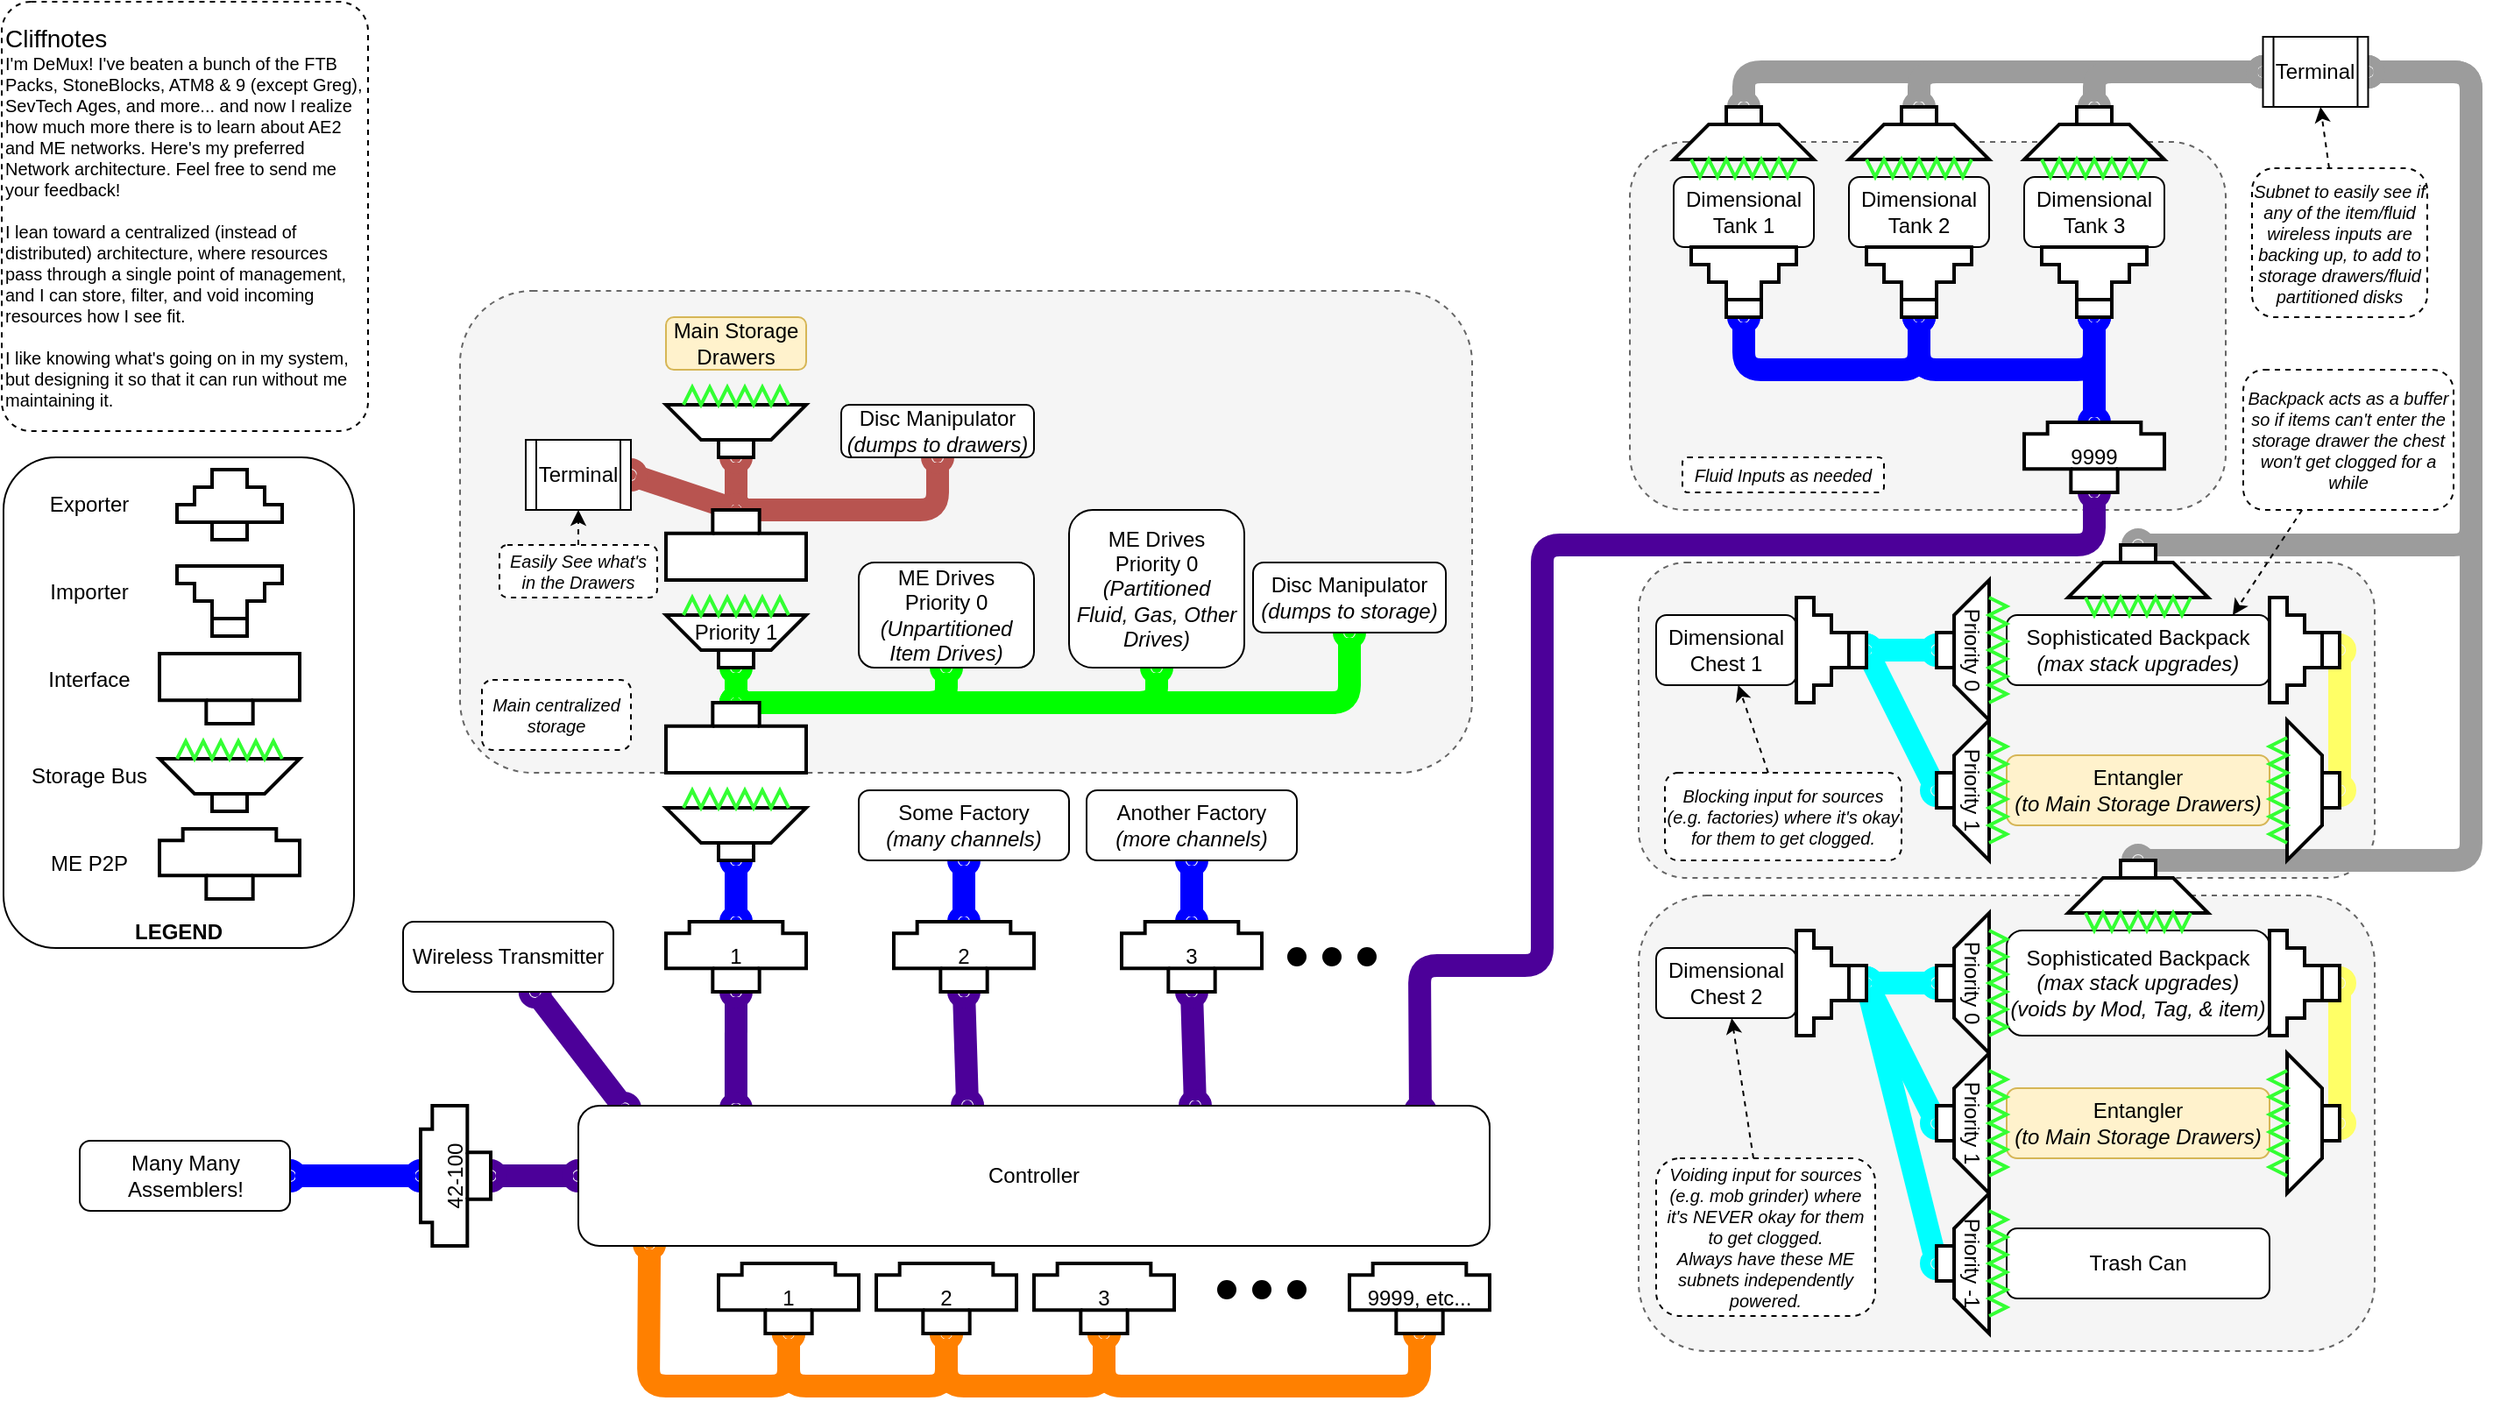 <mxfile version="24.7.8">
  <diagram name="Page-1" id="rcjFr36d-QMprycCbfVz">
    <mxGraphModel dx="2284" dy="1944" grid="1" gridSize="10" guides="1" tooltips="1" connect="1" arrows="1" fold="1" page="1" pageScale="1" pageWidth="850" pageHeight="1100" math="0" shadow="0">
      <root>
        <mxCell id="0" />
        <mxCell id="1" parent="0" />
        <mxCell id="wplXm7OtqaTojmRZGg2w-236" value="" style="endArrow=oval;html=1;rounded=1;strokeWidth=13;curved=0;strokeColor=#9C9C9C;startArrow=oval;startFill=1;endFill=1;fillColor=#f8cecc;entryX=0.5;entryY=1;entryDx=0;entryDy=0;entryPerimeter=0;" parent="1" source="wplXm7OtqaTojmRZGg2w-231" target="wplXm7OtqaTojmRZGg2w-224" edge="1">
          <mxGeometry width="50" height="50" relative="1" as="geometry">
            <mxPoint x="220" y="-268" as="sourcePoint" />
            <mxPoint x="460" y="-352" as="targetPoint" />
            <Array as="points">
              <mxPoint x="720" y="-270" />
              <mxPoint x="720" y="-200" />
              <mxPoint x="720" />
            </Array>
          </mxGeometry>
        </mxCell>
        <mxCell id="wplXm7OtqaTojmRZGg2w-247" value="" style="rounded=1;whiteSpace=wrap;html=1;dashed=1;fillColor=#f5f5f5;fontColor=#333333;strokeColor=#666666;align=left;verticalAlign=bottom;" parent="1" vertex="1">
          <mxGeometry x="-427.5" y="-145" width="577.5" height="275" as="geometry" />
        </mxCell>
        <mxCell id="wplXm7OtqaTojmRZGg2w-221" value="" style="rounded=1;whiteSpace=wrap;html=1;dashed=1;fillColor=#f5f5f5;fontColor=#333333;strokeColor=#666666;align=left;verticalAlign=bottom;" parent="1" vertex="1">
          <mxGeometry x="240" y="-230" width="340" height="210" as="geometry" />
        </mxCell>
        <mxCell id="wplXm7OtqaTojmRZGg2w-194" value="" style="rounded=1;whiteSpace=wrap;html=1;dashed=1;fillColor=#f5f5f5;fontColor=#333333;strokeColor=#666666;align=left;verticalAlign=bottom;" parent="1" vertex="1">
          <mxGeometry x="245" y="200" width="420" height="260" as="geometry" />
        </mxCell>
        <mxCell id="wplXm7OtqaTojmRZGg2w-193" value="" style="rounded=1;whiteSpace=wrap;html=1;dashed=1;fillColor=#f5f5f5;fontColor=#333333;strokeColor=#666666;align=left;verticalAlign=bottom;" parent="1" vertex="1">
          <mxGeometry x="245" y="10" width="420" height="180" as="geometry" />
        </mxCell>
        <mxCell id="wplXm7OtqaTojmRZGg2w-178" value="" style="endArrow=oval;html=1;rounded=1;strokeWidth=13;curved=0;strokeColor=#00FFFF;entryX=0.5;entryY=1;entryDx=0;entryDy=0;entryPerimeter=0;startArrow=oval;startFill=1;endFill=1;exitX=0.5;exitY=1;exitDx=0;exitDy=0;exitPerimeter=0;" parent="1" source="wplXm7OtqaTojmRZGg2w-172" target="wplXm7OtqaTojmRZGg2w-177" edge="1">
          <mxGeometry width="50" height="50" relative="1" as="geometry">
            <mxPoint x="385" y="260" as="sourcePoint" />
            <mxPoint x="425" y="340" as="targetPoint" />
          </mxGeometry>
        </mxCell>
        <mxCell id="wplXm7OtqaTojmRZGg2w-108" value="" style="endArrow=oval;html=1;rounded=1;entryX=0.5;entryY=0;entryDx=0;entryDy=0;entryPerimeter=0;strokeWidth=13;curved=0;strokeColor=#0000FF;exitX=0.5;exitY=1;exitDx=0;exitDy=0;exitPerimeter=0;startArrow=oval;startFill=1;endFill=1;" parent="1" source="wplXm7OtqaTojmRZGg2w-106" target="wplXm7OtqaTojmRZGg2w-118" edge="1">
          <mxGeometry width="50" height="50" relative="1" as="geometry">
            <mxPoint x="-190" y="110" as="sourcePoint" />
            <mxPoint x="-320.48" y="233.6" as="targetPoint" />
            <Array as="points" />
          </mxGeometry>
        </mxCell>
        <mxCell id="wplXm7OtqaTojmRZGg2w-99" value="" style="endArrow=oval;html=1;rounded=1;entryX=0.5;entryY=1;entryDx=0;entryDy=0;entryPerimeter=0;strokeWidth=13;curved=0;strokeColor=#FF8000;exitX=0.078;exitY=0.987;exitDx=0;exitDy=0;exitPerimeter=0;startArrow=oval;startFill=1;endFill=1;" parent="1" source="wplXm7OtqaTojmRZGg2w-91" target="wplXm7OtqaTojmRZGg2w-95" edge="1">
          <mxGeometry width="50" height="50" relative="1" as="geometry">
            <mxPoint x="-320" y="404" as="sourcePoint" />
            <mxPoint x="-140" y="340" as="targetPoint" />
            <Array as="points">
              <mxPoint x="-320" y="480" />
              <mxPoint x="-240" y="480" />
            </Array>
          </mxGeometry>
        </mxCell>
        <mxCell id="wplXm7OtqaTojmRZGg2w-100" value="" style="endArrow=oval;html=1;rounded=1;exitX=0.5;exitY=1;exitDx=0;exitDy=0;exitPerimeter=0;entryX=0.5;entryY=1;entryDx=0;entryDy=0;entryPerimeter=0;strokeWidth=13;curved=0;strokeColor=#FF8000;startArrow=oval;startFill=1;endFill=1;" parent="1" source="wplXm7OtqaTojmRZGg2w-95" target="wplXm7OtqaTojmRZGg2w-96" edge="1">
          <mxGeometry width="50" height="50" relative="1" as="geometry">
            <mxPoint x="-220" y="460" as="sourcePoint" />
            <mxPoint x="-134" y="506" as="targetPoint" />
            <Array as="points">
              <mxPoint x="-240" y="480" />
              <mxPoint x="-150" y="480" />
            </Array>
          </mxGeometry>
        </mxCell>
        <mxCell id="wplXm7OtqaTojmRZGg2w-101" value="" style="endArrow=oval;html=1;rounded=1;exitX=0.5;exitY=1;exitDx=0;exitDy=0;exitPerimeter=0;entryX=0.5;entryY=1;entryDx=0;entryDy=0;entryPerimeter=0;strokeWidth=13;curved=0;strokeColor=#FF8000;startArrow=oval;startFill=1;endFill=1;" parent="1" source="wplXm7OtqaTojmRZGg2w-96" target="wplXm7OtqaTojmRZGg2w-97" edge="1">
          <mxGeometry width="50" height="50" relative="1" as="geometry">
            <mxPoint x="-150" y="450" as="sourcePoint" />
            <mxPoint x="-60" y="450" as="targetPoint" />
            <Array as="points">
              <mxPoint x="-150" y="480" />
              <mxPoint x="-60" y="480" />
            </Array>
          </mxGeometry>
        </mxCell>
        <mxCell id="wplXm7OtqaTojmRZGg2w-102" value="" style="endArrow=oval;html=1;rounded=1;exitX=0.5;exitY=1;exitDx=0;exitDy=0;exitPerimeter=0;entryX=0.5;entryY=1;entryDx=0;entryDy=0;entryPerimeter=0;strokeWidth=13;curved=0;strokeColor=#FF8000;startArrow=oval;startFill=1;endFill=1;" parent="1" source="wplXm7OtqaTojmRZGg2w-97" target="wplXm7OtqaTojmRZGg2w-103" edge="1">
          <mxGeometry width="50" height="50" relative="1" as="geometry">
            <mxPoint x="-60" y="450" as="sourcePoint" />
            <mxPoint x="30" y="450" as="targetPoint" />
            <Array as="points">
              <mxPoint x="-60" y="480" />
              <mxPoint x="120" y="480" />
            </Array>
          </mxGeometry>
        </mxCell>
        <mxCell id="wplXm7OtqaTojmRZGg2w-66" value="&lt;span&gt;LEGEND&lt;/span&gt;" style="rounded=1;whiteSpace=wrap;html=1;fontStyle=1;verticalAlign=bottom;" parent="1" vertex="1">
          <mxGeometry x="-688" y="-50" width="200" height="280" as="geometry" />
        </mxCell>
        <mxCell id="wplXm7OtqaTojmRZGg2w-70" value="Exporter" style="text;html=1;align=center;verticalAlign=middle;whiteSpace=wrap;rounded=0;" parent="1" vertex="1">
          <mxGeometry x="-689" y="-38" width="100" height="30" as="geometry" />
        </mxCell>
        <mxCell id="wplXm7OtqaTojmRZGg2w-84" value="" style="shape=stencil(rZVtD4IgEMc/DW8bgva+WX0PUkyWgRPL+vYhp5vmw5LYnNv9j/vdw/BENNY5KzkiOEf0iAgJsXkZswFz35lMlzypQcvEi6cg67pSN96ItO7Chcx5JerWS08IH8yZ9qFxoqQ0BKGkHnkGfgNjQppY/AIY3kWQ5g12ABYi5y+4UZb4NL6w5Hat1EOms4lL1tY+cfTuu3ryQUWjevB8PWNAIeQAsPdNCBwQkXeESyOhdwT9HxE6IIh3hEsjXwiXcQbeES5XyzfhJ0BSKM0XT9kNM1kUVl3YLjTOVMVX1k4migK250rWTbvJw8ew6RrOD6X3LfZmwybDsSr8iqzwAQ==);whiteSpace=wrap;html=1;strokeWidth=2;" parent="1" vertex="1">
          <mxGeometry x="-589" y="12" width="60" height="40" as="geometry" />
        </mxCell>
        <mxCell id="wplXm7OtqaTojmRZGg2w-85" value="" style="shape=stencil(rZVtD4IgEMc/DW8bgvW+WX0PUkyWgRN7+vYhpytTW9Ftzu3+B797EA/CE1uIShJGC8I3hLGYupczr2CuOlPYSqYNaLm6yQxk29TmKK8qa7rtSheyVk3r5VtC125N+/AkNVo7gjLaDjwvfgcTSru99AYwulhCmDvYEViE7d7gTpnj82Qv0uOhNmedTQauRJv7yNG7T+YinxkxOkiITic0JJRKvxBibEIUgFiiI0IKWaEj+P/tREDEAQiGjggpBJsQ8kkjdETI8WboiK8IaWmsnF3lB91oXnl1ZsjxJDe1/DD9clWWMMQ/RP1pRCL8Tz+dw+mm9L7Z2vy2UXO8CjeiFx4=);whiteSpace=wrap;html=1;strokeWidth=2;" parent="1" vertex="1">
          <mxGeometry x="-589" y="-43" width="60" height="40" as="geometry" />
        </mxCell>
        <mxCell id="wplXm7OtqaTojmRZGg2w-86" value="" style="shape=stencil(rZRhD4IgEIZ/DV8bQfm9Wf0PUkwmgRNL+/chp5umuHJsju3eF547boeIxiZnJUcE54ieESEU28WGDYRRHzJT8qQGLRMtT0E2daUL3oi07o8LlfNK1J1LLwif7J7uo3GilbIEoZWZOCPfwphQ9ixuAYZ3R0jzhngPESLXL7hVfHwa31hS3Cv9VOli4pJ1tc+MwX7oFx9VNKkHL9czBUihRoAoNGEL4hAcQTcgSHDElouEJvwESKQ23LvLzfNsLJ3qmWUaZ7riK0OeCSnhra5k/eslBJihv3q/3JTB897NHZs1x6nw43PCBw==);whiteSpace=wrap;html=1;strokeWidth=2;" parent="1" vertex="1">
          <mxGeometry x="-599" y="62" width="80" height="40" as="geometry" />
        </mxCell>
        <mxCell id="wplXm7OtqaTojmRZGg2w-87" value="" style="shape=stencil(rZZtb4QgDMc/DW8XpOru7eK27+EUJzkHRt3u9u2H9C6R+bBJTYymLfz5UUojg6yv81YywWsGz0yImNuXNS9onm5m3reyGNBXqass0d0PnTnLiyqH23Sla9mpYYzCC+NPdsz4QFYYra2CMrr3IpO4FcuVtnP5FcX4Q4LLfKMdocXE6y9x61nTh+wtL87vnfnU5eLCbT6yzwL38If5khMin4cvA/kKjdIThRNdIvUlIEAiOVwiDpCAwyVCNiLoEiFnWjSml6ujXE3PStN5V+oZssp0cqPQK9U0eF83Vt11Gw6ool3nt5yUe+zPvf0rATigMI3prAO/Do0JAKgqgG3CXQmMeEDh+AmM/BZJr/8QCEGGADoEkCFiOkRMhkjoEAkZIqVDpGSIxz0Qgb3BTZs1TufFHyPn+AE=);whiteSpace=wrap;html=1;strokeWidth=2;" parent="1" vertex="1">
          <mxGeometry x="-599" y="112" width="80" height="40" as="geometry" />
        </mxCell>
        <mxCell id="wplXm7OtqaTojmRZGg2w-88" value="Importer" style="text;html=1;align=center;verticalAlign=middle;whiteSpace=wrap;rounded=0;" parent="1" vertex="1">
          <mxGeometry x="-689" y="12" width="100" height="30" as="geometry" />
        </mxCell>
        <mxCell id="wplXm7OtqaTojmRZGg2w-89" value="Interface" style="text;html=1;align=center;verticalAlign=middle;whiteSpace=wrap;rounded=0;" parent="1" vertex="1">
          <mxGeometry x="-689" y="62" width="100" height="30" as="geometry" />
        </mxCell>
        <mxCell id="wplXm7OtqaTojmRZGg2w-90" value="Storage Bus" style="text;html=1;align=center;verticalAlign=middle;whiteSpace=wrap;rounded=0;" parent="1" vertex="1">
          <mxGeometry x="-689" y="117" width="100" height="30" as="geometry" />
        </mxCell>
        <mxCell id="wplXm7OtqaTojmRZGg2w-93" value="ME P2P" style="text;html=1;align=center;verticalAlign=middle;whiteSpace=wrap;rounded=0;" parent="1" vertex="1">
          <mxGeometry x="-689" y="167" width="100" height="30" as="geometry" />
        </mxCell>
        <mxCell id="wplXm7OtqaTojmRZGg2w-95" value="1" style="shape=stencil(rZThDoIgEMefhq8NIf3erN6DFJNp4MTS3j7kdGlqm4zNsd3/uN/dgQeisc5ZxRHBOaJnRAjFZjFmC2Y0mExXPGlAy0THU5B1U6uCtyJthnAhc16LpvfSC8Ins6f/aJwoKQ1BKKlnnonfwJiQJhZ3AMOHENK8wQ7AQuT6AzfKFp/GN5YU91o9ZbqauGJ97QvH6H6oF/9WFOBZQXi9oDmhFHJCCH0Twv2EyDfBpY2jdwR1QBDvCJdGfBMcbjRwICSl0nxzlx3LxXRZdWMkaZypmv+Z1UyUJTw5f7LuGmgPf+Gu21s/lNG32ZsNWxyOVeH9tsIH);whiteSpace=wrap;html=1;strokeWidth=2;" parent="1" vertex="1">
          <mxGeometry x="-280" y="410" width="80" height="40" as="geometry" />
        </mxCell>
        <mxCell id="wplXm7OtqaTojmRZGg2w-96" value="2" style="shape=stencil(rZThDoIgEMefhq8NIf3erN6DFJNp4MTS3j7kdGlqm4zNsd3/uN/dgQeisc5ZxRHBOaJnRAjFZjFmC2Y0mExXPGlAy0THU5B1U6uCtyJthnAhc16LpvfSC8Ins6f/aJwoKQ1BKKlnnonfwJiQJhZ3AMOHENK8wQ7AQuT6AzfKFp/GN5YU91o9ZbqauGJ97QvH6H6oF/9WFOBZQXi9oDmhFHJCCH0Twv2EyDfBpY2jdwR1QBDvCJdGfBMcbjRwICSl0nxzlx3LxXRZdWMkaZypmv+Z1UyUJTw5f7LuGmgPf+Gu21s/lNG32ZsNWxyOVeH9tsIH);whiteSpace=wrap;html=1;strokeWidth=2;" parent="1" vertex="1">
          <mxGeometry x="-190" y="410" width="80" height="40" as="geometry" />
        </mxCell>
        <mxCell id="wplXm7OtqaTojmRZGg2w-97" value="3" style="shape=stencil(rZThDoIgEMefhq8NIf3erN6DFJNp4MTS3j7kdGlqm4zNsd3/uN/dgQeisc5ZxRHBOaJnRAjFZjFmC2Y0mExXPGlAy0THU5B1U6uCtyJthnAhc16LpvfSC8Ins6f/aJwoKQ1BKKlnnonfwJiQJhZ3AMOHENK8wQ7AQuT6AzfKFp/GN5YU91o9ZbqauGJ97QvH6H6oF/9WFOBZQXi9oDmhFHJCCH0Twv2EyDfBpY2jdwR1QBDvCJdGfBMcbjRwICSl0nxzlx3LxXRZdWMkaZypmv+Z1UyUJTw5f7LuGmgPf+Gu21s/lNG32ZsNWxyOVeH9tsIH);whiteSpace=wrap;html=1;strokeWidth=2;" parent="1" vertex="1">
          <mxGeometry x="-100" y="410" width="80" height="40" as="geometry" />
        </mxCell>
        <mxCell id="wplXm7OtqaTojmRZGg2w-103" value="9999, etc..." style="shape=stencil(rZThDoIgEMefhq8NIf3erN6DFJNp4MTS3j7kdGlqm4zNsd3/uN/dgQeisc5ZxRHBOaJnRAjFZjFmC2Y0mExXPGlAy0THU5B1U6uCtyJthnAhc16LpvfSC8Ins6f/aJwoKQ1BKKlnnonfwJiQJhZ3AMOHENK8wQ7AQuT6AzfKFp/GN5YU91o9ZbqauGJ97QvH6H6oF/9WFOBZQXi9oDmhFHJCCH0Twv2EyDfBpY2jdwR1QBDvCJdGfBMcbjRwICSl0nxzlx3LxXRZdWMkaZypmv+Z1UyUJTw5f7LuGmgPf+Gu21s/lNG32ZsNWxyOVeH9tsIH);whiteSpace=wrap;html=1;strokeWidth=2;" parent="1" vertex="1">
          <mxGeometry x="80" y="410" width="80" height="40" as="geometry" />
        </mxCell>
        <mxCell id="wplXm7OtqaTojmRZGg2w-105" value="" style="endArrow=oval;html=1;rounded=1;strokeWidth=13;curved=0;strokeColor=#4C0099;exitX=0.5;exitY=1;exitDx=0;exitDy=0;exitPerimeter=0;startArrow=oval;startFill=1;endFill=1;entryX=0.173;entryY=0.02;entryDx=0;entryDy=0;entryPerimeter=0;" parent="1" source="wplXm7OtqaTojmRZGg2w-118" target="wplXm7OtqaTojmRZGg2w-91" edge="1">
          <mxGeometry width="50" height="50" relative="1" as="geometry">
            <mxPoint x="-320" y="275" as="sourcePoint" />
            <mxPoint x="-260" y="231" as="targetPoint" />
          </mxGeometry>
        </mxCell>
        <mxCell id="wplXm7OtqaTojmRZGg2w-106" value="" style="shape=stencil(rZZtb4QgDMc/DW8XpOru7eK27+EUJzkHRt3u9u2H9C6R+bBJTYymLfz5UUojg6yv81YywWsGz0yImNuXNS9onm5m3reyGNBXqass0d0PnTnLiyqH23Sla9mpYYzCC+NPdsz4QFYYra2CMrr3IpO4FcuVtnP5FcX4Q4LLfKMdocXE6y9x61nTh+wtL87vnfnU5eLCbT6yzwL38If5khMin4cvA/kKjdIThRNdIvUlIEAiOVwiDpCAwyVCNiLoEiFnWjSml6ujXE3PStN5V+oZssp0cqPQK9U0eF83Vt11Gw6ool3nt5yUe+zPvf0rATigMI3prAO/Do0JAKgqgG3CXQmMeEDh+AmM/BZJr/8QCEGGADoEkCFiOkRMhkjoEAkZIqVDpGSIxz0Qgb3BTZs1TufFHyPn+AE=);whiteSpace=wrap;html=1;strokeWidth=2;rotation=0;" parent="1" vertex="1">
          <mxGeometry x="-310" y="140" width="80" height="40" as="geometry" />
        </mxCell>
        <mxCell id="wplXm7OtqaTojmRZGg2w-109" value="" style="endArrow=oval;html=1;rounded=1;strokeWidth=13;curved=0;strokeColor=#0000FF;exitX=0.5;exitY=0;exitDx=0;exitDy=0;exitPerimeter=0;startArrow=oval;startFill=1;endFill=1;" parent="1" source="wplXm7OtqaTojmRZGg2w-116" target="wplXm7OtqaTojmRZGg2w-110" edge="1">
          <mxGeometry width="50" height="50" relative="1" as="geometry">
            <mxPoint x="-320" y="230" as="sourcePoint" />
            <mxPoint x="-480" y="280" as="targetPoint" />
          </mxGeometry>
        </mxCell>
        <mxCell id="wplXm7OtqaTojmRZGg2w-110" value="Some Factory&lt;div&gt;&lt;i&gt;(many channels)&lt;/i&gt;&lt;/div&gt;" style="rounded=1;whiteSpace=wrap;html=1;" parent="1" vertex="1">
          <mxGeometry x="-200" y="140" width="120" height="40" as="geometry" />
        </mxCell>
        <mxCell id="wplXm7OtqaTojmRZGg2w-112" value="" style="endArrow=oval;html=1;rounded=1;strokeWidth=13;curved=0;strokeColor=#00FF00;entryX=0.5;entryY=1;entryDx=0;entryDy=0;entryPerimeter=0;startArrow=oval;startFill=1;endFill=1;exitX=0.5;exitY=1;exitDx=0;exitDy=0;exitPerimeter=0;" parent="1" source="wplXm7OtqaTojmRZGg2w-131" target="wplXm7OtqaTojmRZGg2w-111" edge="1">
          <mxGeometry width="50" height="50" relative="1" as="geometry">
            <mxPoint x="30" y="180" as="sourcePoint" />
            <mxPoint x="20" y="250" as="targetPoint" />
          </mxGeometry>
        </mxCell>
        <mxCell id="wplXm7OtqaTojmRZGg2w-114" value="" style="endArrow=oval;html=1;rounded=1;strokeWidth=13;curved=0;strokeColor=#4C0099;exitX=0.5;exitY=1;exitDx=0;exitDy=0;exitPerimeter=0;startArrow=oval;startFill=1;endFill=1;entryX=0.427;entryY=-0.002;entryDx=0;entryDy=0;entryPerimeter=0;" parent="1" source="wplXm7OtqaTojmRZGg2w-116" target="wplXm7OtqaTojmRZGg2w-91" edge="1">
          <mxGeometry width="50" height="50" relative="1" as="geometry">
            <mxPoint x="-420" y="260" as="sourcePoint" />
            <mxPoint x="-312" y="330" as="targetPoint" />
          </mxGeometry>
        </mxCell>
        <mxCell id="wplXm7OtqaTojmRZGg2w-116" value="2" style="shape=stencil(rZXRDoIgFIafhtuGnOy+Ub0HKSbLwAmlvX0IumpqS8bm3M7/w3c44EEEVJes5ojgEsEBEQLYvmzY+nA3hEzXPDNeK0THcy9r06grb0VuhulClrwRpnfhiPDejukfoJmS0hKEkvrL+fAtjAlp5+LOw/Am9WmeQ+wjRE7BiGQeAdQqS0sEembZ9dKou8xnE9esL39ijPZNPfh7RQn+v6aRUAn5QUhjE9L1hF1sQkgZ2+gICECQ6IiQQmITAk40CSBkldJ8cZRry0l3OXWhJYEWquE/erUQVeVvrR9ZVzV0hK9w1enNb8roLdbmpk02x6n+F+CEFw==);whiteSpace=wrap;html=1;strokeWidth=2;rotation=0;" parent="1" vertex="1">
          <mxGeometry x="-180" y="215" width="80" height="40" as="geometry" />
        </mxCell>
        <mxCell id="wplXm7OtqaTojmRZGg2w-117" value="" style="shape=stencil(rZXRDoIgFIafhtuGnOy+Ub0HKSbLwAmlvX0IumpqS8bm3M7/w3c44EEEVJes5ojgEsEBEQLYvmzY+nA3hEzXPDNeK0THcy9r06grb0VuhulClrwRpnfhiPDejukfoJmS0hKEkvrL+fAtjAlp5+LOw/Am9WmeQ+wjRE7BiGQeAdQqS0sEembZ9dKou8xnE9esL39ijPZNPfh7RQn+v6aRUAn5QUhjE9L1hF1sQkgZ2+gICECQ6IiQQmITAk40CSBkldJ8cZRry0l3OXWhJYEWquE/erUQVeVvrR9ZVzV0hK9w1enNb8roLdbmpk02x6n+F+CEFw==);whiteSpace=wrap;html=1;strokeWidth=2;" parent="1" vertex="1">
          <mxGeometry x="-599" y="162" width="80" height="40" as="geometry" />
        </mxCell>
        <mxCell id="wplXm7OtqaTojmRZGg2w-118" value="1" style="shape=stencil(rZXRDoIgFIafhtuGnOy+Ub0HKSbLwAmlvX0IumpqS8bm3M7/w3c44EEEVJes5ojgEsEBEQLYvmzY+nA3hEzXPDNeK0THcy9r06grb0VuhulClrwRpnfhiPDejukfoJmS0hKEkvrL+fAtjAlp5+LOw/Am9WmeQ+wjRE7BiGQeAdQqS0sEembZ9dKou8xnE9esL39ijPZNPfh7RQn+v6aRUAn5QUhjE9L1hF1sQkgZ2+gICECQ6IiQQmITAk40CSBkldJ8cZRry0l3OXWhJYEWquE/erUQVeVvrR9ZVzV0hK9w1enNb8roLdbmpk02x6n+F+CEFw==);whiteSpace=wrap;html=1;strokeWidth=2;rotation=0;" parent="1" vertex="1">
          <mxGeometry x="-310" y="215" width="80" height="40" as="geometry" />
        </mxCell>
        <mxCell id="wplXm7OtqaTojmRZGg2w-119" value="Main Storage&lt;br&gt;Drawers" style="rounded=1;whiteSpace=wrap;html=1;fillColor=#fff2cc;strokeColor=#d6b656;" parent="1" vertex="1">
          <mxGeometry x="-310" y="-130" width="80" height="30" as="geometry" />
        </mxCell>
        <mxCell id="wplXm7OtqaTojmRZGg2w-128" value="" style="endArrow=oval;html=1;rounded=1;strokeWidth=13;curved=0;strokeColor=#b85450;entryX=0.5;entryY=1;entryDx=0;entryDy=0;entryPerimeter=0;startArrow=oval;startFill=1;endFill=1;fillColor=#f8cecc;exitX=0.5;exitY=1;exitDx=0;exitDy=0;exitPerimeter=0;" parent="1" source="wplXm7OtqaTojmRZGg2w-130" target="wplXm7OtqaTojmRZGg2w-121" edge="1">
          <mxGeometry width="50" height="50" relative="1" as="geometry">
            <mxPoint x="-240" as="sourcePoint" />
            <mxPoint x="-180" y="19.29" as="targetPoint" />
          </mxGeometry>
        </mxCell>
        <mxCell id="wplXm7OtqaTojmRZGg2w-129" value="" style="endArrow=oval;html=1;rounded=1;strokeWidth=13;curved=0;strokeColor=#b85450;entryX=1;entryY=0.5;entryDx=0;entryDy=0;startArrow=oval;startFill=1;endFill=1;fillColor=#f8cecc;exitX=0.5;exitY=1;exitDx=0;exitDy=0;exitPerimeter=0;" parent="1" source="wplXm7OtqaTojmRZGg2w-130" target="wplXm7OtqaTojmRZGg2w-134" edge="1">
          <mxGeometry width="50" height="50" relative="1" as="geometry">
            <mxPoint x="80" y="10" as="sourcePoint" />
            <mxPoint x="-70" y="10" as="targetPoint" />
          </mxGeometry>
        </mxCell>
        <mxCell id="wplXm7OtqaTojmRZGg2w-132" value="" style="endArrow=oval;html=1;rounded=1;strokeWidth=13;curved=0;strokeColor=#00FF00;entryX=0.5;entryY=1;entryDx=0;entryDy=0;entryPerimeter=0;startArrow=oval;startFill=1;endFill=1;" parent="1" source="wplXm7OtqaTojmRZGg2w-120" target="wplXm7OtqaTojmRZGg2w-111" edge="1">
          <mxGeometry width="50" height="50" relative="1" as="geometry">
            <mxPoint x="-90" y="40" as="sourcePoint" />
            <mxPoint x="150" y="240" as="targetPoint" />
            <Array as="points">
              <mxPoint x="-150" y="90" />
            </Array>
          </mxGeometry>
        </mxCell>
        <mxCell id="wplXm7OtqaTojmRZGg2w-134" value="Terminal" style="shape=process;whiteSpace=wrap;html=1;backgroundOutline=1;" parent="1" vertex="1">
          <mxGeometry x="-390" y="-60" width="60" height="40" as="geometry" />
        </mxCell>
        <mxCell id="wplXm7OtqaTojmRZGg2w-196" value="" style="rounded=0;orthogonalLoop=1;jettySize=auto;html=1;dashed=1;" parent="1" source="wplXm7OtqaTojmRZGg2w-135" target="wplXm7OtqaTojmRZGg2w-134" edge="1">
          <mxGeometry relative="1" as="geometry" />
        </mxCell>
        <mxCell id="wplXm7OtqaTojmRZGg2w-135" value="&lt;i style=&quot;font-size: 10px;&quot;&gt;Easily See what&#39;s in the Drawers&lt;/i&gt;" style="rounded=1;whiteSpace=wrap;html=1;dashed=1;fontSize=10;" parent="1" vertex="1">
          <mxGeometry x="-405" width="90" height="30" as="geometry" />
        </mxCell>
        <mxCell id="wplXm7OtqaTojmRZGg2w-137" value="" style="endArrow=oval;html=1;rounded=1;strokeWidth=13;curved=0;strokeColor=#4C0099;startArrow=oval;startFill=1;endFill=1;entryX=0.051;entryY=0.021;entryDx=0;entryDy=0;entryPerimeter=0;" parent="1" source="wplXm7OtqaTojmRZGg2w-138" target="wplXm7OtqaTojmRZGg2w-91" edge="1">
          <mxGeometry width="50" height="50" relative="1" as="geometry">
            <mxPoint x="-400" y="360" as="sourcePoint" />
            <mxPoint x="-372" y="340" as="targetPoint" />
          </mxGeometry>
        </mxCell>
        <mxCell id="wplXm7OtqaTojmRZGg2w-138" value="Wireless Transmitter" style="rounded=1;whiteSpace=wrap;html=1;" parent="1" vertex="1">
          <mxGeometry x="-460" y="215" width="120" height="40" as="geometry" />
        </mxCell>
        <mxCell id="wplXm7OtqaTojmRZGg2w-121" value="" style="shape=stencil(rZZtb4QgDMc/DW8XpOru7eK27+EUJzkHRt3u9u2H9C6R+bBJTYymLfz5UUojg6yv81YywWsGz0yImNuXNS9onm5m3reyGNBXqass0d0PnTnLiyqH23Sla9mpYYzCC+NPdsz4QFYYra2CMrr3IpO4FcuVtnP5FcX4Q4LLfKMdocXE6y9x61nTh+wtL87vnfnU5eLCbT6yzwL38If5khMin4cvA/kKjdIThRNdIvUlIEAiOVwiDpCAwyVCNiLoEiFnWjSml6ujXE3PStN5V+oZssp0cqPQK9U0eF83Vt11Gw6ool3nt5yUe+zPvf0rATigMI3prAO/Do0JAKgqgG3CXQmMeEDh+AmM/BZJr/8QCEGGADoEkCFiOkRMhkjoEAkZIqVDpGSIxz0Qgb3BTZs1TufFHyPn+AE=);whiteSpace=wrap;html=1;strokeWidth=2;rotation=0;" parent="1" vertex="1">
          <mxGeometry x="-310" y="-90" width="80" height="40" as="geometry" />
        </mxCell>
        <mxCell id="wplXm7OtqaTojmRZGg2w-131" value="Priority 1" style="shape=stencil(rZZtb4QgDMc/DW8XpOru7eK27+EUJzkHRt3u9u2H9C6R+bBJTYymLfz5UUojg6yv81YywWsGz0yImNuXNS9onm5m3reyGNBXqass0d0PnTnLiyqH23Sla9mpYYzCC+NPdsz4QFYYra2CMrr3IpO4FcuVtnP5FcX4Q4LLfKMdocXE6y9x61nTh+wtL87vnfnU5eLCbT6yzwL38If5khMin4cvA/kKjdIThRNdIvUlIEAiOVwiDpCAwyVCNiLoEiFnWjSml6ujXE3PStN5V+oZssp0cqPQK9U0eF83Vt11Gw6ool3nt5yUe+zPvf0rATigMI3prAO/Do0JAKgqgG3CXQmMeEDh+AmM/BZJr/8QCEGGADoEkCFiOkRMhkjoEAkZIqVDpGSIxz0Qgb3BTZs1TufFHyPn+AE=);whiteSpace=wrap;html=1;strokeWidth=2;rotation=0;" parent="1" vertex="1">
          <mxGeometry x="-310" y="30" width="80" height="40" as="geometry" />
        </mxCell>
        <mxCell id="wplXm7OtqaTojmRZGg2w-120" value="ME Drives&lt;div&gt;Priority 0&lt;br&gt;&lt;i&gt;(Unpartitioned&lt;br&gt;Item Drives)&lt;/i&gt;&lt;/div&gt;" style="rounded=1;whiteSpace=wrap;html=1;" parent="1" vertex="1">
          <mxGeometry x="-200" y="10" width="100" height="60" as="geometry" />
        </mxCell>
        <mxCell id="wplXm7OtqaTojmRZGg2w-141" value="" style="endArrow=oval;html=1;rounded=1;strokeWidth=13;curved=0;strokeColor=#00FF00;entryX=0.5;entryY=1;entryDx=0;entryDy=0;entryPerimeter=0;startArrow=oval;startFill=1;endFill=1;" parent="1" source="wplXm7OtqaTojmRZGg2w-142" target="wplXm7OtqaTojmRZGg2w-111" edge="1">
          <mxGeometry width="50" height="50" relative="1" as="geometry">
            <mxPoint x="50" y="30" as="sourcePoint" />
            <mxPoint x="-140" y="105" as="targetPoint" />
            <Array as="points">
              <mxPoint x="-30" y="90" />
            </Array>
          </mxGeometry>
        </mxCell>
        <mxCell id="wplXm7OtqaTojmRZGg2w-142" value="ME Drives&lt;div&gt;Priority 0&lt;br&gt;&lt;i&gt;(Partitioned&lt;br&gt;Fluid, Gas, Other Drives)&lt;/i&gt;&lt;/div&gt;" style="rounded=1;whiteSpace=wrap;html=1;" parent="1" vertex="1">
          <mxGeometry x="-80" y="-20" width="100" height="90" as="geometry" />
        </mxCell>
        <mxCell id="wplXm7OtqaTojmRZGg2w-143" value="Dimensional Chest 1" style="rounded=1;whiteSpace=wrap;html=1;" parent="1" vertex="1">
          <mxGeometry x="255" y="40" width="80" height="40" as="geometry" />
        </mxCell>
        <mxCell id="wplXm7OtqaTojmRZGg2w-149" value="Sophisticated Backpack&lt;br&gt;&lt;i&gt;(max stack upgrades)&lt;/i&gt;" style="rounded=1;whiteSpace=wrap;html=1;" parent="1" vertex="1">
          <mxGeometry x="455" y="40" width="150" height="40" as="geometry" />
        </mxCell>
        <mxCell id="wplXm7OtqaTojmRZGg2w-154" value="Entangler&lt;br&gt;&lt;i&gt;(to Main Storage Drawers)&lt;/i&gt;" style="rounded=1;whiteSpace=wrap;html=1;fillColor=#fff2cc;strokeColor=#d6b656;" parent="1" vertex="1">
          <mxGeometry x="455" y="120" width="150" height="40" as="geometry" />
        </mxCell>
        <mxCell id="wplXm7OtqaTojmRZGg2w-159" value="" style="endArrow=oval;html=1;rounded=1;strokeWidth=13;curved=0;strokeColor=#00FFFF;entryX=0.5;entryY=1;entryDx=0;entryDy=0;entryPerimeter=0;startArrow=oval;startFill=1;endFill=1;exitX=0.5;exitY=1;exitDx=0;exitDy=0;exitPerimeter=0;" parent="1" source="wplXm7OtqaTojmRZGg2w-158" target="wplXm7OtqaTojmRZGg2w-156" edge="1">
          <mxGeometry width="50" height="50" relative="1" as="geometry">
            <mxPoint x="632" y="260" as="sourcePoint" />
            <mxPoint x="365" y="320" as="targetPoint" />
          </mxGeometry>
        </mxCell>
        <mxCell id="wplXm7OtqaTojmRZGg2w-160" value="" style="endArrow=oval;html=1;rounded=1;strokeWidth=13;curved=0;strokeColor=#00FFFF;entryX=0.5;entryY=1;entryDx=0;entryDy=0;entryPerimeter=0;startArrow=oval;startFill=1;endFill=1;exitX=0.5;exitY=1;exitDx=0;exitDy=0;exitPerimeter=0;" parent="1" source="wplXm7OtqaTojmRZGg2w-158" target="wplXm7OtqaTojmRZGg2w-157" edge="1">
          <mxGeometry width="50" height="50" relative="1" as="geometry">
            <mxPoint x="465" y="130" as="sourcePoint" />
            <mxPoint x="445" y="210" as="targetPoint" />
          </mxGeometry>
        </mxCell>
        <mxCell id="wplXm7OtqaTojmRZGg2w-163" value="" style="endArrow=oval;html=1;rounded=1;strokeWidth=13;curved=0;strokeColor=#FFFF66;entryX=0.5;entryY=1;entryDx=0;entryDy=0;entryPerimeter=0;startArrow=oval;startFill=1;endFill=1;exitX=0.5;exitY=1;exitDx=0;exitDy=0;exitPerimeter=0;" parent="1" source="wplXm7OtqaTojmRZGg2w-162" target="wplXm7OtqaTojmRZGg2w-161" edge="1">
          <mxGeometry width="50" height="50" relative="1" as="geometry">
            <mxPoint x="400" y="205" as="sourcePoint" />
            <mxPoint x="350" y="225" as="targetPoint" />
          </mxGeometry>
        </mxCell>
        <mxCell id="wplXm7OtqaTojmRZGg2w-156" value="Priority 1" style="shape=stencil(rZZtb4QgDMc/DW8XpOru7eK27+EUJzkHRt3u9u2H9C6R+bBJTYymLfz5UUojg6yv81YywWsGz0yImNuXNS9onm5m3reyGNBXqass0d0PnTnLiyqH23Sla9mpYYzCC+NPdsz4QFYYra2CMrr3IpO4FcuVtnP5FcX4Q4LLfKMdocXE6y9x61nTh+wtL87vnfnU5eLCbT6yzwL38If5khMin4cvA/kKjdIThRNdIvUlIEAiOVwiDpCAwyVCNiLoEiFnWjSml6ujXE3PStN5V+oZssp0cqPQK9U0eF83Vt11Gw6ool3nt5yUe+zPvf0rATigMI3prAO/Do0JAKgqgG3CXQmMeEDh+AmM/BZJr/8QCEGGADoEkCFiOkRMhkjoEAkZIqVDpGSIxz0Qgb3BTZs1TufFHyPn+AE=);whiteSpace=wrap;html=1;strokeWidth=2;rotation=90;" parent="1" vertex="1">
          <mxGeometry x="395" y="120" width="80" height="40" as="geometry" />
        </mxCell>
        <mxCell id="wplXm7OtqaTojmRZGg2w-157" value="Priority 0" style="shape=stencil(rZZtb4QgDMc/DW8XpOru7eK27+EUJzkHRt3u9u2H9C6R+bBJTYymLfz5UUojg6yv81YywWsGz0yImNuXNS9onm5m3reyGNBXqass0d0PnTnLiyqH23Sla9mpYYzCC+NPdsz4QFYYra2CMrr3IpO4FcuVtnP5FcX4Q4LLfKMdocXE6y9x61nTh+wtL87vnfnU5eLCbT6yzwL38If5khMin4cvA/kKjdIThRNdIvUlIEAiOVwiDpCAwyVCNiLoEiFnWjSml6ujXE3PStN5V+oZssp0cqPQK9U0eF83Vt11Gw6ool3nt5yUe+zPvf0rATigMI3prAO/Do0JAKgqgG3CXQmMeEDh+AmM/BZJr/8QCEGGADoEkCFiOkRMhkjoEAkZIqVDpGSIxz0Qgb3BTZs1TufFHyPn+AE=);whiteSpace=wrap;html=1;strokeWidth=2;rotation=90;" parent="1" vertex="1">
          <mxGeometry x="395" y="40" width="80" height="40" as="geometry" />
        </mxCell>
        <mxCell id="wplXm7OtqaTojmRZGg2w-158" value="" style="shape=stencil(rZVtD4IgEMc/DW8bgva+WX0PUkyWgRPL+vYhp5vmw5LYnNv9j/vdw/BENNY5KzkiOEf0iAgJsXkZswFz35lMlzypQcvEi6cg67pSN96ItO7Chcx5JerWS08IH8yZ9qFxoqQ0BKGkHnkGfgNjQppY/AIY3kWQ5g12ABYi5y+4UZb4NL6w5Hat1EOms4lL1tY+cfTuu3ryQUWjevB8PWNAIeQAsPdNCBwQkXeESyOhdwT9HxE6IIh3hEsjXwiXcQbeES5XyzfhJ0BSKM0XT9kNM1kUVl3YLjTOVMVX1k4migK250rWTbvJw8ew6RrOD6X3LfZmwybDsSr8iqzwAQ==);whiteSpace=wrap;html=1;strokeWidth=2;rotation=-90;" parent="1" vertex="1">
          <mxGeometry x="325" y="40" width="60" height="40" as="geometry" />
        </mxCell>
        <mxCell id="wplXm7OtqaTojmRZGg2w-161" value="" style="shape=stencil(rZVtD4IgEMc/DW8bgva+WX0PUkyWgRPL+vYhp5vmw5LYnNv9j/vdw/BENNY5KzkiOEf0iAgJsXkZswFz35lMlzypQcvEi6cg67pSN96ItO7Chcx5JerWS08IH8yZ9qFxoqQ0BKGkHnkGfgNjQppY/AIY3kWQ5g12ABYi5y+4UZb4NL6w5Hat1EOms4lL1tY+cfTuu3ryQUWjevB8PWNAIeQAsPdNCBwQkXeESyOhdwT9HxE6IIh3hEsjXwiXcQbeES5XyzfhJ0BSKM0XT9kNM1kUVl3YLjTOVMVX1k4migK250rWTbvJw8ew6RrOD6X3LfZmwybDsSr8iqzwAQ==);whiteSpace=wrap;html=1;strokeWidth=2;rotation=-90;" parent="1" vertex="1">
          <mxGeometry x="595" y="40" width="60" height="40" as="geometry" />
        </mxCell>
        <mxCell id="wplXm7OtqaTojmRZGg2w-164" value="Dimensional Chest 2" style="rounded=1;whiteSpace=wrap;html=1;" parent="1" vertex="1">
          <mxGeometry x="255" y="230" width="80" height="40" as="geometry" />
        </mxCell>
        <mxCell id="wplXm7OtqaTojmRZGg2w-165" value="Sophisticated Backpack&lt;br&gt;&lt;i&gt;(max stack upgrades)&lt;br&gt;(voids by Mod, Tag, &amp;amp; item)&lt;/i&gt;" style="rounded=1;whiteSpace=wrap;html=1;" parent="1" vertex="1">
          <mxGeometry x="455" y="220" width="150" height="60" as="geometry" />
        </mxCell>
        <mxCell id="wplXm7OtqaTojmRZGg2w-166" value="Entangler&lt;br&gt;&lt;i&gt;(to Main Storage Drawers)&lt;/i&gt;" style="rounded=1;whiteSpace=wrap;html=1;fillColor=#fff2cc;strokeColor=#d6b656;" parent="1" vertex="1">
          <mxGeometry x="455" y="310" width="150" height="40" as="geometry" />
        </mxCell>
        <mxCell id="wplXm7OtqaTojmRZGg2w-167" value="" style="endArrow=oval;html=1;rounded=1;strokeWidth=13;curved=0;strokeColor=#00FFFF;entryX=0.5;entryY=1;entryDx=0;entryDy=0;entryPerimeter=0;startArrow=oval;startFill=1;endFill=1;exitX=0.5;exitY=1;exitDx=0;exitDy=0;exitPerimeter=0;" parent="1" source="wplXm7OtqaTojmRZGg2w-172" target="wplXm7OtqaTojmRZGg2w-170" edge="1">
          <mxGeometry width="50" height="50" relative="1" as="geometry">
            <mxPoint x="632" y="450" as="sourcePoint" />
            <mxPoint x="365" y="510" as="targetPoint" />
          </mxGeometry>
        </mxCell>
        <mxCell id="wplXm7OtqaTojmRZGg2w-168" value="" style="endArrow=oval;html=1;rounded=1;strokeWidth=13;curved=0;strokeColor=#00FFFF;entryX=0.5;entryY=1;entryDx=0;entryDy=0;entryPerimeter=0;startArrow=oval;startFill=1;endFill=1;exitX=0.5;exitY=1;exitDx=0;exitDy=0;exitPerimeter=0;" parent="1" source="wplXm7OtqaTojmRZGg2w-172" target="wplXm7OtqaTojmRZGg2w-171" edge="1">
          <mxGeometry width="50" height="50" relative="1" as="geometry">
            <mxPoint x="465" y="320" as="sourcePoint" />
            <mxPoint x="445" y="400" as="targetPoint" />
          </mxGeometry>
        </mxCell>
        <mxCell id="wplXm7OtqaTojmRZGg2w-169" value="" style="endArrow=oval;html=1;rounded=1;strokeWidth=13;curved=0;strokeColor=#FFFF66;entryX=0.5;entryY=1;entryDx=0;entryDy=0;entryPerimeter=0;startArrow=oval;startFill=1;endFill=1;exitX=0.5;exitY=1;exitDx=0;exitDy=0;exitPerimeter=0;" parent="1" source="wplXm7OtqaTojmRZGg2w-174" target="wplXm7OtqaTojmRZGg2w-173" edge="1">
          <mxGeometry width="50" height="50" relative="1" as="geometry">
            <mxPoint x="400" y="395" as="sourcePoint" />
            <mxPoint x="350" y="415" as="targetPoint" />
          </mxGeometry>
        </mxCell>
        <mxCell id="wplXm7OtqaTojmRZGg2w-170" value="Priority 1" style="shape=stencil(rZZtb4QgDMc/DW8XpOru7eK27+EUJzkHRt3u9u2H9C6R+bBJTYymLfz5UUojg6yv81YywWsGz0yImNuXNS9onm5m3reyGNBXqass0d0PnTnLiyqH23Sla9mpYYzCC+NPdsz4QFYYra2CMrr3IpO4FcuVtnP5FcX4Q4LLfKMdocXE6y9x61nTh+wtL87vnfnU5eLCbT6yzwL38If5khMin4cvA/kKjdIThRNdIvUlIEAiOVwiDpCAwyVCNiLoEiFnWjSml6ujXE3PStN5V+oZssp0cqPQK9U0eF83Vt11Gw6ool3nt5yUe+zPvf0rATigMI3prAO/Do0JAKgqgG3CXQmMeEDh+AmM/BZJr/8QCEGGADoEkCFiOkRMhkjoEAkZIqVDpGSIxz0Qgb3BTZs1TufFHyPn+AE=);whiteSpace=wrap;html=1;strokeWidth=2;rotation=90;" parent="1" vertex="1">
          <mxGeometry x="395" y="310" width="80" height="40" as="geometry" />
        </mxCell>
        <mxCell id="wplXm7OtqaTojmRZGg2w-171" value="Priority 0" style="shape=stencil(rZZtb4QgDMc/DW8XpOru7eK27+EUJzkHRt3u9u2H9C6R+bBJTYymLfz5UUojg6yv81YywWsGz0yImNuXNS9onm5m3reyGNBXqass0d0PnTnLiyqH23Sla9mpYYzCC+NPdsz4QFYYra2CMrr3IpO4FcuVtnP5FcX4Q4LLfKMdocXE6y9x61nTh+wtL87vnfnU5eLCbT6yzwL38If5khMin4cvA/kKjdIThRNdIvUlIEAiOVwiDpCAwyVCNiLoEiFnWjSml6ujXE3PStN5V+oZssp0cqPQK9U0eF83Vt11Gw6ool3nt5yUe+zPvf0rATigMI3prAO/Do0JAKgqgG3CXQmMeEDh+AmM/BZJr/8QCEGGADoEkCFiOkRMhkjoEAkZIqVDpGSIxz0Qgb3BTZs1TufFHyPn+AE=);whiteSpace=wrap;html=1;strokeWidth=2;rotation=90;" parent="1" vertex="1">
          <mxGeometry x="395" y="230" width="80" height="40" as="geometry" />
        </mxCell>
        <mxCell id="wplXm7OtqaTojmRZGg2w-172" value="" style="shape=stencil(rZVtD4IgEMc/DW8bgva+WX0PUkyWgRPL+vYhp5vmw5LYnNv9j/vdw/BENNY5KzkiOEf0iAgJsXkZswFz35lMlzypQcvEi6cg67pSN96ItO7Chcx5JerWS08IH8yZ9qFxoqQ0BKGkHnkGfgNjQppY/AIY3kWQ5g12ABYi5y+4UZb4NL6w5Hat1EOms4lL1tY+cfTuu3ryQUWjevB8PWNAIeQAsPdNCBwQkXeESyOhdwT9HxE6IIh3hEsjXwiXcQbeES5XyzfhJ0BSKM0XT9kNM1kUVl3YLjTOVMVX1k4migK250rWTbvJw8ew6RrOD6X3LfZmwybDsSr8iqzwAQ==);whiteSpace=wrap;html=1;strokeWidth=2;rotation=-90;" parent="1" vertex="1">
          <mxGeometry x="325" y="230" width="60" height="40" as="geometry" />
        </mxCell>
        <mxCell id="wplXm7OtqaTojmRZGg2w-173" value="" style="shape=stencil(rZVtD4IgEMc/DW8bgva+WX0PUkyWgRPL+vYhp5vmw5LYnNv9j/vdw/BENNY5KzkiOEf0iAgJsXkZswFz35lMlzypQcvEi6cg67pSN96ItO7Chcx5JerWS08IH8yZ9qFxoqQ0BKGkHnkGfgNjQppY/AIY3kWQ5g12ABYi5y+4UZb4NL6w5Hat1EOms4lL1tY+cfTuu3ryQUWjevB8PWNAIeQAsPdNCBwQkXeESyOhdwT9HxE6IIh3hEsjXwiXcQbeES5XyzfhJ0BSKM0XT9kNM1kUVl3YLjTOVMVX1k4migK250rWTbvJw8ew6RrOD6X3LfZmwybDsSr8iqzwAQ==);whiteSpace=wrap;html=1;strokeWidth=2;rotation=-90;" parent="1" vertex="1">
          <mxGeometry x="595" y="230" width="60" height="40" as="geometry" />
        </mxCell>
        <mxCell id="wplXm7OtqaTojmRZGg2w-174" value="" style="shape=stencil(rZZtb4QgDMc/DW8XpOru7eK27+EUJzkHRt3u9u2H9C6R+bBJTYymLfz5UUojg6yv81YywWsGz0yImNuXNS9onm5m3reyGNBXqass0d0PnTnLiyqH23Sla9mpYYzCC+NPdsz4QFYYra2CMrr3IpO4FcuVtnP5FcX4Q4LLfKMdocXE6y9x61nTh+wtL87vnfnU5eLCbT6yzwL38If5khMin4cvA/kKjdIThRNdIvUlIEAiOVwiDpCAwyVCNiLoEiFnWjSml6ujXE3PStN5V+oZssp0cqPQK9U0eF83Vt11Gw6ool3nt5yUe+zPvf0rATigMI3prAO/Do0JAKgqgG3CXQmMeEDh+AmM/BZJr/8QCEGGADoEkCFiOkRMhkjoEAkZIqVDpGSIxz0Qgb3BTZs1TufFHyPn+AE=);whiteSpace=wrap;html=1;strokeWidth=2;rotation=-90;" parent="1" vertex="1">
          <mxGeometry x="585" y="310" width="80" height="40" as="geometry" />
        </mxCell>
        <mxCell id="wplXm7OtqaTojmRZGg2w-175" value="Trash Can" style="rounded=1;whiteSpace=wrap;html=1;" parent="1" vertex="1">
          <mxGeometry x="455" y="390" width="150" height="40" as="geometry" />
        </mxCell>
        <mxCell id="wplXm7OtqaTojmRZGg2w-177" value="Priority -1" style="shape=stencil(rZZtb4QgDMc/DW8XpOru7eK27+EUJzkHRt3u9u2H9C6R+bBJTYymLfz5UUojg6yv81YywWsGz0yImNuXNS9onm5m3reyGNBXqass0d0PnTnLiyqH23Sla9mpYYzCC+NPdsz4QFYYra2CMrr3IpO4FcuVtnP5FcX4Q4LLfKMdocXE6y9x61nTh+wtL87vnfnU5eLCbT6yzwL38If5khMin4cvA/kKjdIThRNdIvUlIEAiOVwiDpCAwyVCNiLoEiFnWjSml6ujXE3PStN5V+oZssp0cqPQK9U0eF83Vt11Gw6ool3nt5yUe+zPvf0rATigMI3prAO/Do0JAKgqgG3CXQmMeEDh+AmM/BZJr/8QCEGGADoEkCFiOkRMhkjoEAkZIqVDpGSIxz0Qgb3BTZs1TufFHyPn+AE=);whiteSpace=wrap;html=1;strokeWidth=2;rotation=90;" parent="1" vertex="1">
          <mxGeometry x="395" y="390" width="80" height="40" as="geometry" />
        </mxCell>
        <mxCell id="wplXm7OtqaTojmRZGg2w-198" value="&lt;i style=&quot;font-size: 10px;&quot;&gt;Blocking input for sources (e.g. factories) where it&#39;s okay for them to get clogged.&lt;/i&gt;" style="rounded=1;whiteSpace=wrap;html=1;dashed=1;fontSize=10;" parent="1" vertex="1">
          <mxGeometry x="260" y="130" width="135" height="50" as="geometry" />
        </mxCell>
        <mxCell id="wplXm7OtqaTojmRZGg2w-199" value="" style="endArrow=classic;html=1;rounded=0;dashed=1;" parent="1" source="wplXm7OtqaTojmRZGg2w-198" target="wplXm7OtqaTojmRZGg2w-143" edge="1">
          <mxGeometry width="50" height="50" relative="1" as="geometry">
            <mxPoint x="585" y="280" as="sourcePoint" />
            <mxPoint x="155" y="210" as="targetPoint" />
          </mxGeometry>
        </mxCell>
        <mxCell id="wplXm7OtqaTojmRZGg2w-200" value="&lt;i style=&quot;font-size: 10px;&quot;&gt;Backpack acts as a buffer so if items can&#39;t enter the storage drawer the chest won&#39;t get clogged for a while&lt;/i&gt;" style="rounded=1;whiteSpace=wrap;html=1;dashed=1;fontSize=10;" parent="1" vertex="1">
          <mxGeometry x="590" y="-100" width="120" height="80" as="geometry" />
        </mxCell>
        <mxCell id="wplXm7OtqaTojmRZGg2w-201" value="" style="endArrow=classic;html=1;rounded=0;dashed=1;entryX=0.86;entryY=0;entryDx=0;entryDy=0;entryPerimeter=0;" parent="1" source="wplXm7OtqaTojmRZGg2w-200" target="wplXm7OtqaTojmRZGg2w-149" edge="1">
          <mxGeometry width="50" height="50" relative="1" as="geometry">
            <mxPoint x="608.571" y="-10.0" as="sourcePoint" />
            <mxPoint x="575" y="-46" as="targetPoint" />
          </mxGeometry>
        </mxCell>
        <mxCell id="wplXm7OtqaTojmRZGg2w-202" value="&lt;i style=&quot;font-size: 10px;&quot;&gt;Voiding input for sources (e.g. mob grinder) where it&#39;s NEVER okay for them to get clogged.&lt;br&gt;Always have these ME subnets independently powered.&lt;/i&gt;" style="rounded=1;whiteSpace=wrap;html=1;dashed=1;fontSize=10;" parent="1" vertex="1">
          <mxGeometry x="255" y="350" width="125" height="90" as="geometry" />
        </mxCell>
        <mxCell id="wplXm7OtqaTojmRZGg2w-203" value="" style="ellipse;whiteSpace=wrap;html=1;fillColor=#000000;" parent="1" vertex="1">
          <mxGeometry x="45" y="230" width="10" height="10" as="geometry" />
        </mxCell>
        <mxCell id="wplXm7OtqaTojmRZGg2w-204" value="" style="ellipse;whiteSpace=wrap;html=1;fillColor=#000000;" parent="1" vertex="1">
          <mxGeometry x="65" y="230" width="10" height="10" as="geometry" />
        </mxCell>
        <mxCell id="wplXm7OtqaTojmRZGg2w-205" value="" style="ellipse;whiteSpace=wrap;html=1;fillColor=#000000;" parent="1" vertex="1">
          <mxGeometry x="85" y="230" width="10" height="10" as="geometry" />
        </mxCell>
        <mxCell id="wplXm7OtqaTojmRZGg2w-207" value="" style="endArrow=oval;html=1;rounded=1;strokeWidth=13;curved=0;strokeColor=#0000FF;exitX=0.5;exitY=0;exitDx=0;exitDy=0;exitPerimeter=0;startArrow=oval;startFill=1;endFill=1;entryX=0.5;entryY=1;entryDx=0;entryDy=0;entryPerimeter=0;" parent="1" source="wplXm7OtqaTojmRZGg2w-210" target="wplXm7OtqaTojmRZGg2w-220" edge="1">
          <mxGeometry width="50" height="50" relative="1" as="geometry">
            <mxPoint x="325" y="-55" as="sourcePoint" />
            <mxPoint x="505" y="-105.0" as="targetPoint" />
          </mxGeometry>
        </mxCell>
        <mxCell id="wplXm7OtqaTojmRZGg2w-209" value="" style="endArrow=oval;html=1;rounded=1;strokeWidth=13;curved=0;strokeColor=#4C0099;exitX=0.5;exitY=1;exitDx=0;exitDy=0;exitPerimeter=0;startArrow=oval;startFill=1;endFill=1;entryX=0.924;entryY=0.042;entryDx=0;entryDy=0;entryPerimeter=0;" parent="1" source="wplXm7OtqaTojmRZGg2w-210" target="wplXm7OtqaTojmRZGg2w-91" edge="1">
          <mxGeometry width="50" height="50" relative="1" as="geometry">
            <mxPoint x="-170" y="260" as="sourcePoint" />
            <mxPoint x="112" y="320" as="targetPoint" />
            <Array as="points">
              <mxPoint x="505" />
              <mxPoint x="190" />
              <mxPoint x="190" y="240" />
              <mxPoint x="120" y="240" />
            </Array>
          </mxGeometry>
        </mxCell>
        <mxCell id="wplXm7OtqaTojmRZGg2w-210" value="9999" style="shape=stencil(rZXRDoIgFIafhtuGnOy+Ub0HKSbLwAmlvX0IumpqS8bm3M7/w3c44EEEVJes5ojgEsEBEQLYvmzY+nA3hEzXPDNeK0THcy9r06grb0VuhulClrwRpnfhiPDejukfoJmS0hKEkvrL+fAtjAlp5+LOw/Am9WmeQ+wjRE7BiGQeAdQqS0sEembZ9dKou8xnE9esL39ijPZNPfh7RQn+v6aRUAn5QUhjE9L1hF1sQkgZ2+gICECQ6IiQQmITAk40CSBkldJ8cZRry0l3OXWhJYEWquE/erUQVeVvrR9ZVzV0hK9w1enNb8roLdbmpk02x6n+F+CEFw==);whiteSpace=wrap;html=1;strokeWidth=2;rotation=0;" parent="1" vertex="1">
          <mxGeometry x="465" y="-70" width="80" height="40" as="geometry" />
        </mxCell>
        <mxCell id="wplXm7OtqaTojmRZGg2w-211" value="" style="ellipse;whiteSpace=wrap;html=1;fillColor=#000000;" parent="1" vertex="1">
          <mxGeometry x="5" y="420" width="10" height="10" as="geometry" />
        </mxCell>
        <mxCell id="wplXm7OtqaTojmRZGg2w-212" value="" style="ellipse;whiteSpace=wrap;html=1;fillColor=#000000;" parent="1" vertex="1">
          <mxGeometry x="25" y="420" width="10" height="10" as="geometry" />
        </mxCell>
        <mxCell id="wplXm7OtqaTojmRZGg2w-213" value="" style="ellipse;whiteSpace=wrap;html=1;fillColor=#000000;" parent="1" vertex="1">
          <mxGeometry x="45" y="420" width="10" height="10" as="geometry" />
        </mxCell>
        <mxCell id="wplXm7OtqaTojmRZGg2w-214" value="" style="endArrow=oval;html=1;rounded=1;strokeWidth=13;curved=0;strokeColor=#0000FF;startArrow=oval;startFill=1;endFill=1;entryX=0.5;entryY=1;entryDx=0;entryDy=0;entryPerimeter=0;exitX=0.5;exitY=1;exitDx=0;exitDy=0;exitPerimeter=0;" parent="1" source="wplXm7OtqaTojmRZGg2w-220" target="wplXm7OtqaTojmRZGg2w-219" edge="1">
          <mxGeometry width="50" height="50" relative="1" as="geometry">
            <mxPoint x="505" y="-150" as="sourcePoint" />
            <mxPoint x="405" y="-150" as="targetPoint" />
            <Array as="points">
              <mxPoint x="505" y="-100" />
              <mxPoint x="405" y="-100" />
            </Array>
          </mxGeometry>
        </mxCell>
        <mxCell id="wplXm7OtqaTojmRZGg2w-215" value="" style="endArrow=oval;html=1;rounded=1;strokeWidth=13;curved=0;strokeColor=#0000FF;exitX=0.5;exitY=1;exitDx=0;exitDy=0;startArrow=oval;startFill=1;endFill=1;entryX=0.5;entryY=1;entryDx=0;entryDy=0;entryPerimeter=0;exitPerimeter=0;" parent="1" source="wplXm7OtqaTojmRZGg2w-219" target="wplXm7OtqaTojmRZGg2w-216" edge="1">
          <mxGeometry width="50" height="50" relative="1" as="geometry">
            <mxPoint x="505" y="-30" as="sourcePoint" />
            <mxPoint x="525" y="-130" as="targetPoint" />
            <Array as="points">
              <mxPoint x="405" y="-100" />
              <mxPoint x="305" y="-100" />
            </Array>
          </mxGeometry>
        </mxCell>
        <mxCell id="wplXm7OtqaTojmRZGg2w-146" value="Dimensional Tank 1" style="rounded=1;whiteSpace=wrap;html=1;" parent="1" vertex="1">
          <mxGeometry x="265" y="-210" width="80" height="40" as="geometry" />
        </mxCell>
        <mxCell id="wplXm7OtqaTojmRZGg2w-147" value="Dimensional Tank 2" style="rounded=1;whiteSpace=wrap;html=1;" parent="1" vertex="1">
          <mxGeometry x="365" y="-210" width="80" height="40" as="geometry" />
        </mxCell>
        <mxCell id="wplXm7OtqaTojmRZGg2w-148" value="Dimensional Tank 3" style="rounded=1;whiteSpace=wrap;html=1;" parent="1" vertex="1">
          <mxGeometry x="465" y="-210" width="80" height="40" as="geometry" />
        </mxCell>
        <mxCell id="wplXm7OtqaTojmRZGg2w-216" value="" style="shape=stencil(rZVtD4IgEMc/DW8bgva+WX0PUkyWgRPL+vYhp5vmw5LYnNv9j/vdw/BENNY5KzkiOEf0iAgJsXkZswFz35lMlzypQcvEi6cg67pSN96ItO7Chcx5JerWS08IH8yZ9qFxoqQ0BKGkHnkGfgNjQppY/AIY3kWQ5g12ABYi5y+4UZb4NL6w5Hat1EOms4lL1tY+cfTuu3ryQUWjevB8PWNAIeQAsPdNCBwQkXeESyOhdwT9HxE6IIh3hEsjXwiXcQbeES5XyzfhJ0BSKM0XT9kNM1kUVl3YLjTOVMVX1k4migK250rWTbvJw8ew6RrOD6X3LfZmwybDsSr8iqzwAQ==);whiteSpace=wrap;html=1;strokeWidth=2;" parent="1" vertex="1">
          <mxGeometry x="275" y="-170" width="60" height="40" as="geometry" />
        </mxCell>
        <mxCell id="wplXm7OtqaTojmRZGg2w-219" value="" style="shape=stencil(rZVtD4IgEMc/DW8bgva+WX0PUkyWgRPL+vYhp5vmw5LYnNv9j/vdw/BENNY5KzkiOEf0iAgJsXkZswFz35lMlzypQcvEi6cg67pSN96ItO7Chcx5JerWS08IH8yZ9qFxoqQ0BKGkHnkGfgNjQppY/AIY3kWQ5g12ABYi5y+4UZb4NL6w5Hat1EOms4lL1tY+cfTuu3ryQUWjevB8PWNAIeQAsPdNCBwQkXeESyOhdwT9HxE6IIh3hEsjXwiXcQbeES5XyzfhJ0BSKM0XT9kNM1kUVl3YLjTOVMVX1k4migK250rWTbvJw8ew6RrOD6X3LfZmwybDsSr8iqzwAQ==);whiteSpace=wrap;html=1;strokeWidth=2;" parent="1" vertex="1">
          <mxGeometry x="375" y="-170" width="60" height="40" as="geometry" />
        </mxCell>
        <mxCell id="wplXm7OtqaTojmRZGg2w-220" value="" style="shape=stencil(rZVtD4IgEMc/DW8bgva+WX0PUkyWgRPL+vYhp5vmw5LYnNv9j/vdw/BENNY5KzkiOEf0iAgJsXkZswFz35lMlzypQcvEi6cg67pSN96ItO7Chcx5JerWS08IH8yZ9qFxoqQ0BKGkHnkGfgNjQppY/AIY3kWQ5g12ABYi5y+4UZb4NL6w5Hat1EOms4lL1tY+cfTuu3ryQUWjevB8PWNAIeQAsPdNCBwQkXeESyOhdwT9HxE6IIh3hEsjXwiXcQbeES5XyzfhJ0BSKM0XT9kNM1kUVl3YLjTOVMVX1k4migK250rWTbvJw8ew6RrOD6X3LfZmwybDsSr8iqzwAQ==);whiteSpace=wrap;html=1;strokeWidth=2;" parent="1" vertex="1">
          <mxGeometry x="475" y="-170" width="60" height="40" as="geometry" />
        </mxCell>
        <mxCell id="wplXm7OtqaTojmRZGg2w-222" value="&lt;i style=&quot;font-size: 10px;&quot;&gt;Fluid Inputs as needed&lt;/i&gt;" style="rounded=1;whiteSpace=wrap;html=1;dashed=1;fontSize=10;" parent="1" vertex="1">
          <mxGeometry x="270" y="-50" width="115" height="20" as="geometry" />
        </mxCell>
        <mxCell id="wplXm7OtqaTojmRZGg2w-230" value="" style="endArrow=oval;html=1;rounded=1;strokeWidth=13;curved=0;strokeColor=#9C9C9C;startArrow=oval;startFill=1;endFill=1;fillColor=#f8cecc;exitX=0.5;exitY=1;exitDx=0;exitDy=0;exitPerimeter=0;" parent="1" source="wplXm7OtqaTojmRZGg2w-226" target="wplXm7OtqaTojmRZGg2w-231" edge="1">
          <mxGeometry width="50" height="50" relative="1" as="geometry">
            <mxPoint x="765" y="-215" as="sourcePoint" />
            <mxPoint x="965" y="-185" as="targetPoint" />
            <Array as="points">
              <mxPoint x="305" y="-270" />
            </Array>
          </mxGeometry>
        </mxCell>
        <mxCell id="wplXm7OtqaTojmRZGg2w-232" value="" style="rounded=0;orthogonalLoop=1;jettySize=auto;html=1;dashed=1;" parent="1" source="wplXm7OtqaTojmRZGg2w-233" target="wplXm7OtqaTojmRZGg2w-231" edge="1">
          <mxGeometry relative="1" as="geometry" />
        </mxCell>
        <mxCell id="wplXm7OtqaTojmRZGg2w-233" value="&lt;i&gt;Subnet to easily see if any of the item/fluid wireless inputs are backing up, to add to storage drawers/fluid partitioned disks&lt;/i&gt;" style="rounded=1;whiteSpace=wrap;html=1;dashed=1;fontSize=10;" parent="1" vertex="1">
          <mxGeometry x="595" y="-215" width="100" height="85" as="geometry" />
        </mxCell>
        <mxCell id="wplXm7OtqaTojmRZGg2w-234" value="" style="endArrow=oval;html=1;rounded=1;strokeWidth=13;curved=0;strokeColor=#9C9C9C;startArrow=oval;startFill=1;endFill=1;fillColor=#f8cecc;exitX=0.5;exitY=1;exitDx=0;exitDy=0;exitPerimeter=0;" parent="1" source="wplXm7OtqaTojmRZGg2w-227" target="wplXm7OtqaTojmRZGg2w-231" edge="1">
          <mxGeometry width="50" height="50" relative="1" as="geometry">
            <mxPoint x="315" y="-190" as="sourcePoint" />
            <mxPoint x="755" y="-283" as="targetPoint" />
            <Array as="points">
              <mxPoint x="405" y="-270" />
            </Array>
          </mxGeometry>
        </mxCell>
        <mxCell id="wplXm7OtqaTojmRZGg2w-235" value="" style="endArrow=oval;html=1;rounded=1;strokeWidth=13;curved=0;strokeColor=#9C9C9C;startArrow=oval;startFill=1;endFill=1;fillColor=#f8cecc;exitX=0.5;exitY=1;exitDx=0;exitDy=0;exitPerimeter=0;" parent="1" source="wplXm7OtqaTojmRZGg2w-228" target="wplXm7OtqaTojmRZGg2w-231" edge="1">
          <mxGeometry width="50" height="50" relative="1" as="geometry">
            <mxPoint x="580" y="-200" as="sourcePoint" />
            <mxPoint x="920" y="-287" as="targetPoint" />
            <Array as="points">
              <mxPoint x="505" y="-270" />
            </Array>
          </mxGeometry>
        </mxCell>
        <mxCell id="wplXm7OtqaTojmRZGg2w-226" value="" style="shape=stencil(rZZtb4QgDMc/DW8XpOru7eK27+EUJzkHRt3u9u2H9C6R+bBJTYymLfz5UUojg6yv81YywWsGz0yImNuXNS9onm5m3reyGNBXqass0d0PnTnLiyqH23Sla9mpYYzCC+NPdsz4QFYYra2CMrr3IpO4FcuVtnP5FcX4Q4LLfKMdocXE6y9x61nTh+wtL87vnfnU5eLCbT6yzwL38If5khMin4cvA/kKjdIThRNdIvUlIEAiOVwiDpCAwyVCNiLoEiFnWjSml6ujXE3PStN5V+oZssp0cqPQK9U0eF83Vt11Gw6ool3nt5yUe+zPvf0rATigMI3prAO/Do0JAKgqgG3CXQmMeEDh+AmM/BZJr/8QCEGGADoEkCFiOkRMhkjoEAkZIqVDpGSIxz0Qgb3BTZs1TufFHyPn+AE=);whiteSpace=wrap;html=1;strokeWidth=2;rotation=-180;" parent="1" vertex="1">
          <mxGeometry x="265" y="-250" width="80" height="40" as="geometry" />
        </mxCell>
        <mxCell id="wplXm7OtqaTojmRZGg2w-227" value="" style="shape=stencil(rZZtb4QgDMc/DW8XpOru7eK27+EUJzkHRt3u9u2H9C6R+bBJTYymLfz5UUojg6yv81YywWsGz0yImNuXNS9onm5m3reyGNBXqass0d0PnTnLiyqH23Sla9mpYYzCC+NPdsz4QFYYra2CMrr3IpO4FcuVtnP5FcX4Q4LLfKMdocXE6y9x61nTh+wtL87vnfnU5eLCbT6yzwL38If5khMin4cvA/kKjdIThRNdIvUlIEAiOVwiDpCAwyVCNiLoEiFnWjSml6ujXE3PStN5V+oZssp0cqPQK9U0eF83Vt11Gw6ool3nt5yUe+zPvf0rATigMI3prAO/Do0JAKgqgG3CXQmMeEDh+AmM/BZJr/8QCEGGADoEkCFiOkRMhkjoEAkZIqVDpGSIxz0Qgb3BTZs1TufFHyPn+AE=);whiteSpace=wrap;html=1;strokeWidth=2;rotation=-180;" parent="1" vertex="1">
          <mxGeometry x="365" y="-250" width="80" height="40" as="geometry" />
        </mxCell>
        <mxCell id="wplXm7OtqaTojmRZGg2w-228" value="" style="shape=stencil(rZZtb4QgDMc/DW8XpOru7eK27+EUJzkHRt3u9u2H9C6R+bBJTYymLfz5UUojg6yv81YywWsGz0yImNuXNS9onm5m3reyGNBXqass0d0PnTnLiyqH23Sla9mpYYzCC+NPdsz4QFYYra2CMrr3IpO4FcuVtnP5FcX4Q4LLfKMdocXE6y9x61nTh+wtL87vnfnU5eLCbT6yzwL38If5khMin4cvA/kKjdIThRNdIvUlIEAiOVwiDpCAwyVCNiLoEiFnWjSml6ujXE3PStN5V+oZssp0cqPQK9U0eF83Vt11Gw6ool3nt5yUe+zPvf0rATigMI3prAO/Do0JAKgqgG3CXQmMeEDh+AmM/BZJr/8QCEGGADoEkCFiOkRMhkjoEAkZIqVDpGSIxz0Qgb3BTZs1TufFHyPn+AE=);whiteSpace=wrap;html=1;strokeWidth=2;rotation=-180;" parent="1" vertex="1">
          <mxGeometry x="465" y="-250" width="80" height="40" as="geometry" />
        </mxCell>
        <mxCell id="wplXm7OtqaTojmRZGg2w-237" value="" style="endArrow=oval;html=1;rounded=1;strokeWidth=13;curved=0;strokeColor=#9C9C9C;startArrow=oval;startFill=1;endFill=1;fillColor=#f8cecc;exitX=0.5;exitY=1;exitDx=0;exitDy=0;exitPerimeter=0;entryX=1;entryY=0.5;entryDx=0;entryDy=0;" parent="1" source="wplXm7OtqaTojmRZGg2w-225" target="wplXm7OtqaTojmRZGg2w-231" edge="1">
          <mxGeometry width="50" height="50" relative="1" as="geometry">
            <mxPoint x="610" y="-130" as="sourcePoint" />
            <mxPoint x="690" y="-50" as="targetPoint" />
            <Array as="points">
              <mxPoint x="720" y="180" />
              <mxPoint x="720" y="-200" />
              <mxPoint x="720" y="-270" />
            </Array>
          </mxGeometry>
        </mxCell>
        <mxCell id="wplXm7OtqaTojmRZGg2w-162" value="" style="shape=stencil(rZZtb4QgDMc/DW8XpOru7eK27+EUJzkHRt3u9u2H9C6R+bBJTYymLfz5UUojg6yv81YywWsGz0yImNuXNS9onm5m3reyGNBXqass0d0PnTnLiyqH23Sla9mpYYzCC+NPdsz4QFYYra2CMrr3IpO4FcuVtnP5FcX4Q4LLfKMdocXE6y9x61nTh+wtL87vnfnU5eLCbT6yzwL38If5khMin4cvA/kKjdIThRNdIvUlIEAiOVwiDpCAwyVCNiLoEiFnWjSml6ujXE3PStN5V+oZssp0cqPQK9U0eF83Vt11Gw6ool3nt5yUe+zPvf0rATigMI3prAO/Do0JAKgqgG3CXQmMeEDh+AmM/BZJr/8QCEGGADoEkCFiOkRMhkjoEAkZIqVDpGSIxz0Qgb3BTZs1TufFHyPn+AE=);whiteSpace=wrap;html=1;strokeWidth=2;rotation=-90;" parent="1" vertex="1">
          <mxGeometry x="585" y="120" width="80" height="40" as="geometry" />
        </mxCell>
        <mxCell id="wplXm7OtqaTojmRZGg2w-225" value="" style="shape=stencil(rZZtb4QgDMc/DW8XpOru7eK27+EUJzkHRt3u9u2H9C6R+bBJTYymLfz5UUojg6yv81YywWsGz0yImNuXNS9onm5m3reyGNBXqass0d0PnTnLiyqH23Sla9mpYYzCC+NPdsz4QFYYra2CMrr3IpO4FcuVtnP5FcX4Q4LLfKMdocXE6y9x61nTh+wtL87vnfnU5eLCbT6yzwL38If5khMin4cvA/kKjdIThRNdIvUlIEAiOVwiDpCAwyVCNiLoEiFnWjSml6ujXE3PStN5V+oZssp0cqPQK9U0eF83Vt11Gw6ool3nt5yUe+zPvf0rATigMI3prAO/Do0JAKgqgG3CXQmMeEDh+AmM/BZJr/8QCEGGADoEkCFiOkRMhkjoEAkZIqVDpGSIxz0Qgb3BTZs1TufFHyPn+AE=);whiteSpace=wrap;html=1;strokeWidth=2;rotation=-180;" parent="1" vertex="1">
          <mxGeometry x="490" y="180" width="80" height="40" as="geometry" />
        </mxCell>
        <mxCell id="wplXm7OtqaTojmRZGg2w-231" value="Terminal" style="shape=process;whiteSpace=wrap;html=1;backgroundOutline=1;" parent="1" vertex="1">
          <mxGeometry x="601.25" y="-290" width="60" height="40" as="geometry" />
        </mxCell>
        <mxCell id="wplXm7OtqaTojmRZGg2w-224" value="" style="shape=stencil(rZZtb4QgDMc/DW8XpOru7eK27+EUJzkHRt3u9u2H9C6R+bBJTYymLfz5UUojg6yv81YywWsGz0yImNuXNS9onm5m3reyGNBXqass0d0PnTnLiyqH23Sla9mpYYzCC+NPdsz4QFYYra2CMrr3IpO4FcuVtnP5FcX4Q4LLfKMdocXE6y9x61nTh+wtL87vnfnU5eLCbT6yzwL38If5khMin4cvA/kKjdIThRNdIvUlIEAiOVwiDpCAwyVCNiLoEiFnWjSml6ujXE3PStN5V+oZssp0cqPQK9U0eF83Vt11Gw6ool3nt5yUe+zPvf0rATigMI3prAO/Do0JAKgqgG3CXQmMeEDh+AmM/BZJr/8QCEGGADoEkCFiOkRMhkjoEAkZIqVDpGSIxz0Qgb3BTZs1TufFHyPn+AE=);whiteSpace=wrap;html=1;strokeWidth=2;rotation=-180;" parent="1" vertex="1">
          <mxGeometry x="490" width="80" height="40" as="geometry" />
        </mxCell>
        <mxCell id="wplXm7OtqaTojmRZGg2w-240" value="" style="endArrow=oval;html=1;rounded=1;strokeWidth=13;curved=0;strokeColor=#b85450;entryX=0.5;entryY=1;entryDx=0;entryDy=0;startArrow=oval;startFill=1;endFill=1;fillColor=#f8cecc;exitX=0.5;exitY=1;exitDx=0;exitDy=0;exitPerimeter=0;" parent="1" source="wplXm7OtqaTojmRZGg2w-130" target="wplXm7OtqaTojmRZGg2w-239" edge="1">
          <mxGeometry width="50" height="50" relative="1" as="geometry">
            <mxPoint x="-260" y="-10" as="sourcePoint" />
            <mxPoint x="-260" y="-40" as="targetPoint" />
            <Array as="points">
              <mxPoint x="-155" y="-20" />
            </Array>
          </mxGeometry>
        </mxCell>
        <mxCell id="wplXm7OtqaTojmRZGg2w-239" value="Disc Manipulator&lt;br&gt;&lt;i&gt;(dumps to drawers)&lt;/i&gt;" style="rounded=1;whiteSpace=wrap;html=1;" parent="1" vertex="1">
          <mxGeometry x="-210" y="-80" width="110" height="30" as="geometry" />
        </mxCell>
        <mxCell id="wplXm7OtqaTojmRZGg2w-242" value="" style="endArrow=oval;html=1;rounded=1;strokeWidth=13;curved=0;strokeColor=#00FF00;entryX=0.5;entryY=1;entryDx=0;entryDy=0;entryPerimeter=0;startArrow=oval;startFill=1;endFill=1;exitX=0.5;exitY=1;exitDx=0;exitDy=0;" parent="1" source="wplXm7OtqaTojmRZGg2w-241" target="wplXm7OtqaTojmRZGg2w-111" edge="1">
          <mxGeometry width="50" height="50" relative="1" as="geometry">
            <mxPoint x="55" y="90" as="sourcePoint" />
            <mxPoint x="-185" y="110" as="targetPoint" />
            <Array as="points">
              <mxPoint x="80" y="90" />
            </Array>
          </mxGeometry>
        </mxCell>
        <mxCell id="wplXm7OtqaTojmRZGg2w-243" value="" style="endArrow=oval;html=1;rounded=1;strokeWidth=13;curved=0;strokeColor=#0000FF;exitX=0.5;exitY=0;exitDx=0;exitDy=0;exitPerimeter=0;startArrow=oval;startFill=1;endFill=1;" parent="1" source="wplXm7OtqaTojmRZGg2w-246" target="wplXm7OtqaTojmRZGg2w-244" edge="1">
          <mxGeometry width="50" height="50" relative="1" as="geometry">
            <mxPoint x="-190" y="230" as="sourcePoint" />
            <mxPoint x="-350" y="280" as="targetPoint" />
          </mxGeometry>
        </mxCell>
        <mxCell id="wplXm7OtqaTojmRZGg2w-244" value="Another Factory&lt;div&gt;&lt;i&gt;(more channels)&lt;/i&gt;&lt;/div&gt;" style="rounded=1;whiteSpace=wrap;html=1;" parent="1" vertex="1">
          <mxGeometry x="-70" y="140" width="120" height="40" as="geometry" />
        </mxCell>
        <mxCell id="wplXm7OtqaTojmRZGg2w-245" value="" style="endArrow=oval;html=1;rounded=1;strokeWidth=13;curved=0;strokeColor=#4C0099;exitX=0.5;exitY=1;exitDx=0;exitDy=0;exitPerimeter=0;startArrow=oval;startFill=1;endFill=1;entryX=0.427;entryY=-0.002;entryDx=0;entryDy=0;entryPerimeter=0;" parent="1" source="wplXm7OtqaTojmRZGg2w-246" edge="1">
          <mxGeometry width="50" height="50" relative="1" as="geometry">
            <mxPoint x="-290" y="260" as="sourcePoint" />
            <mxPoint x="-8" y="320" as="targetPoint" />
          </mxGeometry>
        </mxCell>
        <mxCell id="wplXm7OtqaTojmRZGg2w-246" value="3" style="shape=stencil(rZXRDoIgFIafhtuGnOy+Ub0HKSbLwAmlvX0IumpqS8bm3M7/w3c44EEEVJes5ojgEsEBEQLYvmzY+nA3hEzXPDNeK0THcy9r06grb0VuhulClrwRpnfhiPDejukfoJmS0hKEkvrL+fAtjAlp5+LOw/Am9WmeQ+wjRE7BiGQeAdQqS0sEembZ9dKou8xnE9esL39ijPZNPfh7RQn+v6aRUAn5QUhjE9L1hF1sQkgZ2+gICECQ6IiQQmITAk40CSBkldJ8cZRry0l3OXWhJYEWquE/erUQVeVvrR9ZVzV0hK9w1enNb8roLdbmpk02x6n+F+CEFw==);whiteSpace=wrap;html=1;strokeWidth=2;rotation=0;" parent="1" vertex="1">
          <mxGeometry x="-50" y="215" width="80" height="40" as="geometry" />
        </mxCell>
        <mxCell id="wplXm7OtqaTojmRZGg2w-241" value="Disc Manipulator&lt;br&gt;&lt;i&gt;(dumps to storage)&lt;/i&gt;" style="rounded=1;whiteSpace=wrap;html=1;" parent="1" vertex="1">
          <mxGeometry x="25" y="10" width="110" height="40" as="geometry" />
        </mxCell>
        <mxCell id="wplXm7OtqaTojmRZGg2w-111" value="" style="shape=stencil(rZRhD4IgEIZ/DV8bQfm9Wf0PUkwmgRNL+/chp5umuHJsju3eF547boeIxiZnJUcE54ieESEU28WGDYRRHzJT8qQGLRMtT0E2daUL3oi07o8LlfNK1J1LLwif7J7uo3GilbIEoZWZOCPfwphQ9ixuAYZ3R0jzhngPESLXL7hVfHwa31hS3Cv9VOli4pJ1tc+MwX7oFx9VNKkHL9czBUihRoAoNGEL4hAcQTcgSHDElouEJvwESKQ23LvLzfNsLJ3qmWUaZ7riK0OeCSnhra5k/eslBJihv3q/3JTB897NHZs1x6nw43PCBw==);whiteSpace=wrap;html=1;strokeWidth=2;rotation=-180;" parent="1" vertex="1">
          <mxGeometry x="-310" y="90" width="80" height="40" as="geometry" />
        </mxCell>
        <mxCell id="wplXm7OtqaTojmRZGg2w-249" value="&lt;i style=&quot;font-size: 10px;&quot;&gt;Main centralized&lt;br&gt;storage&lt;/i&gt;" style="rounded=1;whiteSpace=wrap;html=1;dashed=1;fontSize=10;" parent="1" vertex="1">
          <mxGeometry x="-415" y="77" width="85" height="40" as="geometry" />
        </mxCell>
        <mxCell id="wplXm7OtqaTojmRZGg2w-130" value="" style="shape=stencil(rZRhD4IgEIZ/DV8bQfm9Wf0PUkwmgRNL+/chp5umuHJsju3eF547boeIxiZnJUcE54ieESEU28WGDYRRHzJT8qQGLRMtT0E2daUL3oi07o8LlfNK1J1LLwif7J7uo3GilbIEoZWZOCPfwphQ9ixuAYZ3R0jzhngPESLXL7hVfHwa31hS3Cv9VOli4pJ1tc+MwX7oFx9VNKkHL9czBUihRoAoNGEL4hAcQTcgSHDElouEJvwESKQ23LvLzfNsLJ3qmWUaZ7riK0OeCSnhra5k/eslBJihv3q/3JTB897NHZs1x6nw43PCBw==);whiteSpace=wrap;html=1;strokeWidth=2;rotation=-180;" parent="1" vertex="1">
          <mxGeometry x="-310" y="-20" width="80" height="40" as="geometry" />
        </mxCell>
        <mxCell id="wplXm7OtqaTojmRZGg2w-250" value="&lt;div style=&quot;&quot;&gt;&lt;span style=&quot;font-size: 14px; background-color: initial;&quot;&gt;Cliffnotes&lt;/span&gt;&lt;/div&gt;&lt;div&gt;I&#39;m DeMux! I&#39;ve beaten a bunch of the FTB Packs, StoneBlocks, ATM8 &amp;amp; 9 (except Greg), SevTech Ages, and more... and now I realize how much more there is to learn about AE2 and ME networks. Here&#39;s my preferred Network architecture. Feel free to send me your feedback!&lt;br&gt;&lt;br&gt;I lean toward a centralized (instead of distributed) architecture, where resources pass through a single point of management, and I can store, filter, and void incoming resources how I see fit.&lt;br&gt;&lt;br&gt;I like knowing what&#39;s going on in my system, but designing it so that it can run without me maintaining it.&amp;nbsp;&lt;/div&gt;" style="rounded=1;whiteSpace=wrap;html=1;dashed=1;fontSize=10;align=left;arcSize=8;" parent="1" vertex="1">
          <mxGeometry x="-689" y="-310" width="209" height="245" as="geometry" />
        </mxCell>
        <mxCell id="wplXm7OtqaTojmRZGg2w-251" value="" style="endArrow=classic;html=1;rounded=0;dashed=1;" parent="1" source="wplXm7OtqaTojmRZGg2w-202" target="wplXm7OtqaTojmRZGg2w-164" edge="1">
          <mxGeometry width="50" height="50" relative="1" as="geometry">
            <mxPoint x="275" y="345" as="sourcePoint" />
            <mxPoint x="258" y="295" as="targetPoint" />
          </mxGeometry>
        </mxCell>
        <mxCell id="egATbPnZaR944gm5cvCq-3" value="" style="endArrow=oval;html=1;rounded=1;strokeWidth=13;curved=0;strokeColor=#0000FF;exitX=0.5;exitY=0;exitDx=0;exitDy=0;exitPerimeter=0;startArrow=oval;startFill=1;endFill=1;" edge="1" parent="1" source="egATbPnZaR944gm5cvCq-6" target="egATbPnZaR944gm5cvCq-4">
          <mxGeometry width="50" height="50" relative="1" as="geometry">
            <mxPoint x="-819" y="350" as="sourcePoint" />
            <mxPoint x="-979" y="400" as="targetPoint" />
          </mxGeometry>
        </mxCell>
        <mxCell id="egATbPnZaR944gm5cvCq-4" value="Many Many Assemblers!" style="rounded=1;whiteSpace=wrap;html=1;" vertex="1" parent="1">
          <mxGeometry x="-644.5" y="340" width="120" height="40" as="geometry" />
        </mxCell>
        <mxCell id="egATbPnZaR944gm5cvCq-5" value="" style="endArrow=oval;html=1;rounded=1;strokeWidth=13;curved=0;strokeColor=#4C0099;exitX=0.5;exitY=1;exitDx=0;exitDy=0;exitPerimeter=0;startArrow=oval;startFill=1;endFill=1;entryX=0;entryY=0.5;entryDx=0;entryDy=0;" edge="1" parent="1" source="egATbPnZaR944gm5cvCq-6" target="wplXm7OtqaTojmRZGg2w-91">
          <mxGeometry width="50" height="50" relative="1" as="geometry">
            <mxPoint x="-919" y="380" as="sourcePoint" />
            <mxPoint x="-637" y="440" as="targetPoint" />
          </mxGeometry>
        </mxCell>
        <mxCell id="egATbPnZaR944gm5cvCq-6" value="42-100" style="shape=stencil(rZXRDoIgFIafhtuGnOy+Ub0HKSbLwAmlvX0IumpqS8bm3M7/w3c44EEEVJes5ojgEsEBEQLYvmzY+nA3hEzXPDNeK0THcy9r06grb0VuhulClrwRpnfhiPDejukfoJmS0hKEkvrL+fAtjAlp5+LOw/Am9WmeQ+wjRE7BiGQeAdQqS0sEembZ9dKou8xnE9esL39ijPZNPfh7RQn+v6aRUAn5QUhjE9L1hF1sQkgZ2+gICECQ6IiQQmITAk40CSBkldJ8cZRry0l3OXWhJYEWquE/erUQVeVvrR9ZVzV0hK9w1enNb8roLdbmpk02x6n+F+CEFw==);whiteSpace=wrap;html=1;strokeWidth=2;rotation=-90;" vertex="1" parent="1">
          <mxGeometry x="-470" y="340" width="80" height="40" as="geometry" />
        </mxCell>
        <mxCell id="wplXm7OtqaTojmRZGg2w-91" value="Controller" style="rounded=1;whiteSpace=wrap;html=1;" parent="1" vertex="1">
          <mxGeometry x="-360" y="320" width="520" height="80" as="geometry" />
        </mxCell>
      </root>
    </mxGraphModel>
  </diagram>
</mxfile>
